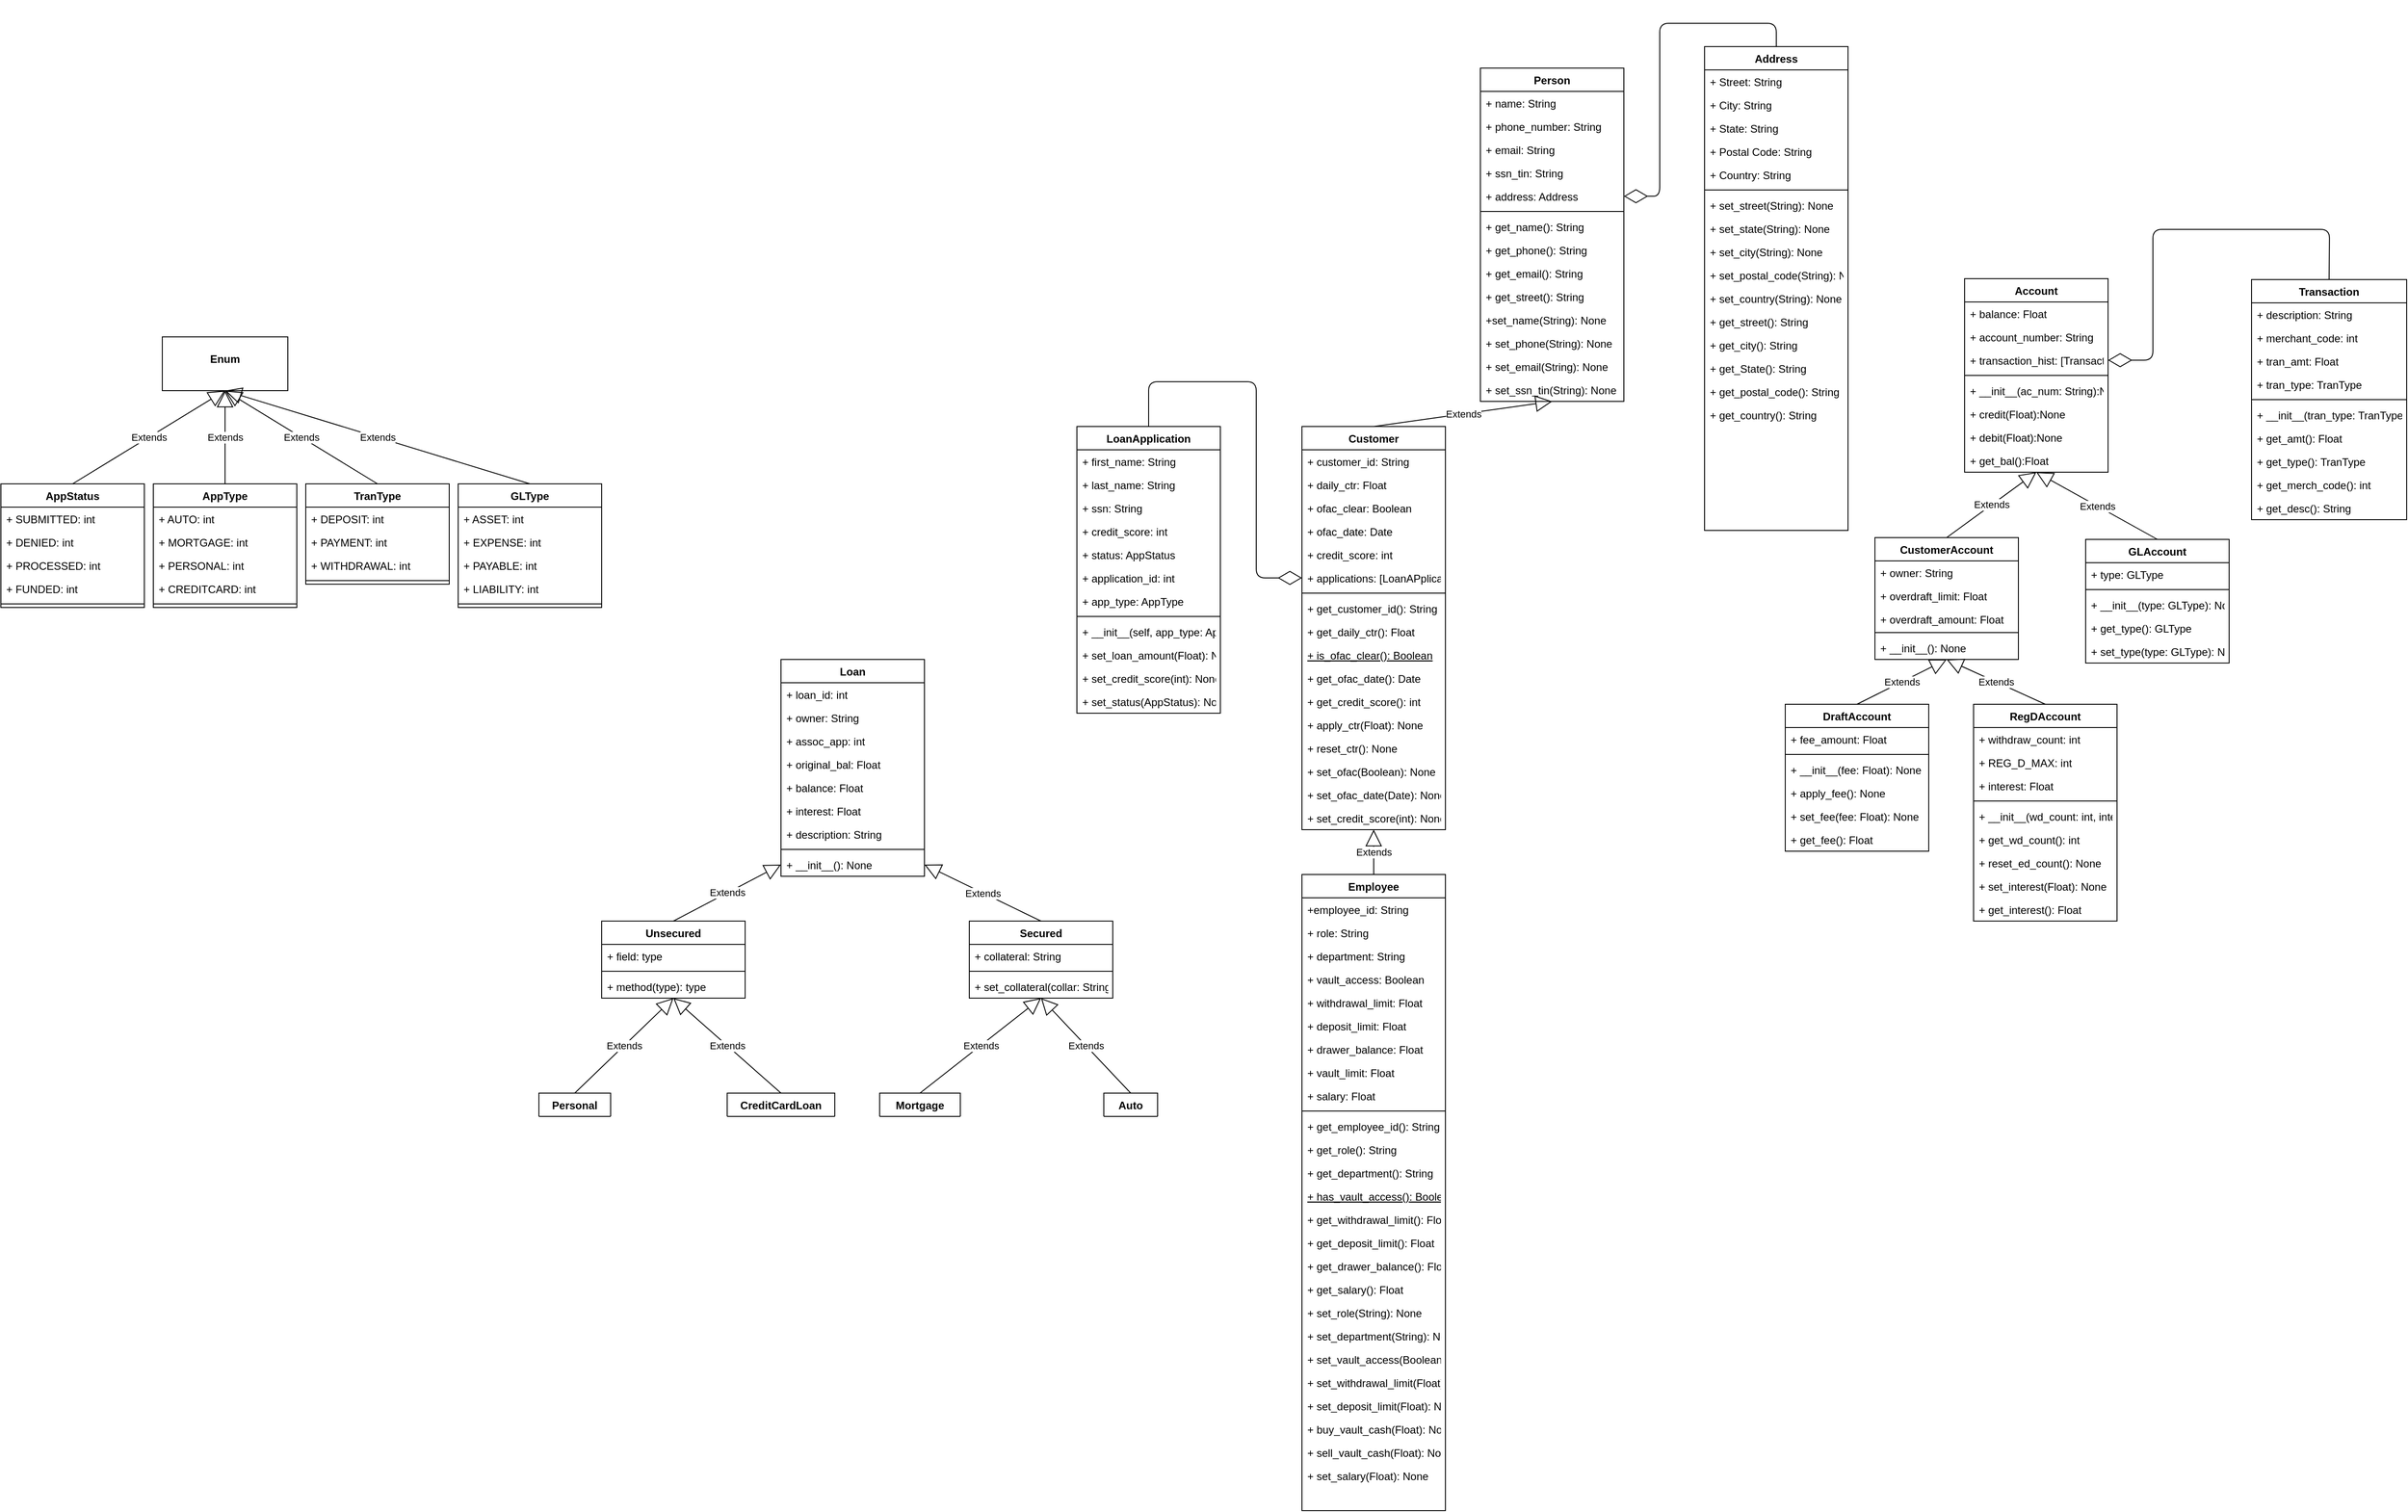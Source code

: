 <mxfile version="14.7.0" type="github">
  <diagram id="C5RBs43oDa-KdzZeNtuy" name="Page-1">
    <mxGraphModel dx="2798" dy="2950" grid="1" gridSize="10" guides="1" tooltips="1" connect="1" arrows="1" fold="1" page="1" pageScale="1" pageWidth="827" pageHeight="1169" math="0" shadow="0">
      <root>
        <mxCell id="WIyWlLk6GJQsqaUBKTNV-0" />
        <mxCell id="WIyWlLk6GJQsqaUBKTNV-1" parent="WIyWlLk6GJQsqaUBKTNV-0" />
        <mxCell id="zkfFHV4jXpPFQw0GAbJ--0" value="Person" style="swimlane;fontStyle=1;align=center;verticalAlign=top;childLayout=stackLayout;horizontal=1;startSize=26;horizontalStack=0;resizeParent=1;resizeLast=0;collapsible=1;marginBottom=0;rounded=0;shadow=0;strokeWidth=1;" parent="WIyWlLk6GJQsqaUBKTNV-1" vertex="1">
          <mxGeometry x="500" y="-1110" width="160" height="372" as="geometry">
            <mxRectangle x="500" y="-944" width="160" height="26" as="alternateBounds" />
          </mxGeometry>
        </mxCell>
        <mxCell id="zkfFHV4jXpPFQw0GAbJ--1" value="+ name: String" style="text;align=left;verticalAlign=top;spacingLeft=4;spacingRight=4;overflow=hidden;rotatable=0;points=[[0,0.5],[1,0.5]];portConstraint=eastwest;" parent="zkfFHV4jXpPFQw0GAbJ--0" vertex="1">
          <mxGeometry y="26" width="160" height="26" as="geometry" />
        </mxCell>
        <mxCell id="zkfFHV4jXpPFQw0GAbJ--2" value="+ phone_number: String" style="text;align=left;verticalAlign=top;spacingLeft=4;spacingRight=4;overflow=hidden;rotatable=0;points=[[0,0.5],[1,0.5]];portConstraint=eastwest;rounded=0;shadow=0;html=0;" parent="zkfFHV4jXpPFQw0GAbJ--0" vertex="1">
          <mxGeometry y="52" width="160" height="26" as="geometry" />
        </mxCell>
        <mxCell id="zkfFHV4jXpPFQw0GAbJ--3" value="+ email: String" style="text;align=left;verticalAlign=top;spacingLeft=4;spacingRight=4;overflow=hidden;rotatable=0;points=[[0,0.5],[1,0.5]];portConstraint=eastwest;rounded=0;shadow=0;html=0;" parent="zkfFHV4jXpPFQw0GAbJ--0" vertex="1">
          <mxGeometry y="78" width="160" height="26" as="geometry" />
        </mxCell>
        <mxCell id="940IwEZ-EQN5l1AXtLsB-31" value="+ ssn_tin: String" style="text;align=left;verticalAlign=top;spacingLeft=4;spacingRight=4;overflow=hidden;rotatable=0;points=[[0,0.5],[1,0.5]];portConstraint=eastwest;rounded=0;shadow=0;html=0;" parent="zkfFHV4jXpPFQw0GAbJ--0" vertex="1">
          <mxGeometry y="104" width="160" height="26" as="geometry" />
        </mxCell>
        <mxCell id="B5KQ71VlIqrGXKZXng68-114" value="+ address: Address" style="text;align=left;verticalAlign=top;spacingLeft=4;spacingRight=4;overflow=hidden;rotatable=0;points=[[0,0.5],[1,0.5]];portConstraint=eastwest;rounded=0;shadow=0;html=0;" vertex="1" parent="zkfFHV4jXpPFQw0GAbJ--0">
          <mxGeometry y="130" width="160" height="26" as="geometry" />
        </mxCell>
        <mxCell id="zkfFHV4jXpPFQw0GAbJ--4" value="" style="line;html=1;strokeWidth=1;align=left;verticalAlign=middle;spacingTop=-1;spacingLeft=3;spacingRight=3;rotatable=0;labelPosition=right;points=[];portConstraint=eastwest;" parent="zkfFHV4jXpPFQw0GAbJ--0" vertex="1">
          <mxGeometry y="156" width="160" height="8" as="geometry" />
        </mxCell>
        <mxCell id="zkfFHV4jXpPFQw0GAbJ--5" value="+ get_name(): String" style="text;align=left;verticalAlign=top;spacingLeft=4;spacingRight=4;overflow=hidden;rotatable=0;points=[[0,0.5],[1,0.5]];portConstraint=eastwest;" parent="zkfFHV4jXpPFQw0GAbJ--0" vertex="1">
          <mxGeometry y="164" width="160" height="26" as="geometry" />
        </mxCell>
        <mxCell id="940IwEZ-EQN5l1AXtLsB-26" value="+ get_phone(): String" style="text;align=left;verticalAlign=top;spacingLeft=4;spacingRight=4;overflow=hidden;rotatable=0;points=[[0,0.5],[1,0.5]];portConstraint=eastwest;" parent="zkfFHV4jXpPFQw0GAbJ--0" vertex="1">
          <mxGeometry y="190" width="160" height="26" as="geometry" />
        </mxCell>
        <mxCell id="940IwEZ-EQN5l1AXtLsB-27" value="+ get_email(): String" style="text;align=left;verticalAlign=top;spacingLeft=4;spacingRight=4;overflow=hidden;rotatable=0;points=[[0,0.5],[1,0.5]];portConstraint=eastwest;" parent="zkfFHV4jXpPFQw0GAbJ--0" vertex="1">
          <mxGeometry y="216" width="160" height="26" as="geometry" />
        </mxCell>
        <mxCell id="940IwEZ-EQN5l1AXtLsB-32" value="+ get_street(): String" style="text;align=left;verticalAlign=top;spacingLeft=4;spacingRight=4;overflow=hidden;rotatable=0;points=[[0,0.5],[1,0.5]];portConstraint=eastwest;" parent="zkfFHV4jXpPFQw0GAbJ--0" vertex="1">
          <mxGeometry y="242" width="160" height="26" as="geometry" />
        </mxCell>
        <mxCell id="940IwEZ-EQN5l1AXtLsB-33" value="+set_name(String): None" style="text;align=left;verticalAlign=top;spacingLeft=4;spacingRight=4;overflow=hidden;rotatable=0;points=[[0,0.5],[1,0.5]];portConstraint=eastwest;" parent="zkfFHV4jXpPFQw0GAbJ--0" vertex="1">
          <mxGeometry y="268" width="160" height="26" as="geometry" />
        </mxCell>
        <mxCell id="940IwEZ-EQN5l1AXtLsB-34" value="+ set_phone(String): None" style="text;align=left;verticalAlign=top;spacingLeft=4;spacingRight=4;overflow=hidden;rotatable=0;points=[[0,0.5],[1,0.5]];portConstraint=eastwest;" parent="zkfFHV4jXpPFQw0GAbJ--0" vertex="1">
          <mxGeometry y="294" width="160" height="26" as="geometry" />
        </mxCell>
        <mxCell id="940IwEZ-EQN5l1AXtLsB-35" value="+ set_email(String): None" style="text;align=left;verticalAlign=top;spacingLeft=4;spacingRight=4;overflow=hidden;rotatable=0;points=[[0,0.5],[1,0.5]];portConstraint=eastwest;" parent="zkfFHV4jXpPFQw0GAbJ--0" vertex="1">
          <mxGeometry y="320" width="160" height="26" as="geometry" />
        </mxCell>
        <mxCell id="940IwEZ-EQN5l1AXtLsB-36" value="+ set_ssn_tin(String): None" style="text;align=left;verticalAlign=top;spacingLeft=4;spacingRight=4;overflow=hidden;rotatable=0;points=[[0,0.5],[1,0.5]];portConstraint=eastwest;" parent="zkfFHV4jXpPFQw0GAbJ--0" vertex="1">
          <mxGeometry y="346" width="160" height="26" as="geometry" />
        </mxCell>
        <mxCell id="zkfFHV4jXpPFQw0GAbJ--6" value="Customer" style="swimlane;fontStyle=1;align=center;verticalAlign=top;childLayout=stackLayout;horizontal=1;startSize=26;horizontalStack=0;resizeParent=1;resizeLast=0;collapsible=1;marginBottom=0;rounded=0;shadow=0;strokeWidth=1;" parent="WIyWlLk6GJQsqaUBKTNV-1" vertex="1">
          <mxGeometry x="301" y="-710" width="160" height="450" as="geometry">
            <mxRectangle x="301" y="-710" width="160" height="26" as="alternateBounds" />
          </mxGeometry>
        </mxCell>
        <mxCell id="zkfFHV4jXpPFQw0GAbJ--7" value="+ customer_id: String" style="text;align=left;verticalAlign=top;spacingLeft=4;spacingRight=4;overflow=hidden;rotatable=0;points=[[0,0.5],[1,0.5]];portConstraint=eastwest;" parent="zkfFHV4jXpPFQw0GAbJ--6" vertex="1">
          <mxGeometry y="26" width="160" height="26" as="geometry" />
        </mxCell>
        <mxCell id="940IwEZ-EQN5l1AXtLsB-39" value="+ daily_ctr: Float" style="text;align=left;verticalAlign=top;spacingLeft=4;spacingRight=4;overflow=hidden;rotatable=0;points=[[0,0.5],[1,0.5]];portConstraint=eastwest;" parent="zkfFHV4jXpPFQw0GAbJ--6" vertex="1">
          <mxGeometry y="52" width="160" height="26" as="geometry" />
        </mxCell>
        <mxCell id="940IwEZ-EQN5l1AXtLsB-40" value="+ ofac_clear: Boolean" style="text;align=left;verticalAlign=top;spacingLeft=4;spacingRight=4;overflow=hidden;rotatable=0;points=[[0,0.5],[1,0.5]];portConstraint=eastwest;" parent="zkfFHV4jXpPFQw0GAbJ--6" vertex="1">
          <mxGeometry y="78" width="160" height="26" as="geometry" />
        </mxCell>
        <mxCell id="940IwEZ-EQN5l1AXtLsB-41" value="+ ofac_date: Date" style="text;align=left;verticalAlign=top;spacingLeft=4;spacingRight=4;overflow=hidden;rotatable=0;points=[[0,0.5],[1,0.5]];portConstraint=eastwest;" parent="zkfFHV4jXpPFQw0GAbJ--6" vertex="1">
          <mxGeometry y="104" width="160" height="26" as="geometry" />
        </mxCell>
        <mxCell id="940IwEZ-EQN5l1AXtLsB-38" value="+ credit_score: int" style="text;align=left;verticalAlign=top;spacingLeft=4;spacingRight=4;overflow=hidden;rotatable=0;points=[[0,0.5],[1,0.5]];portConstraint=eastwest;" parent="zkfFHV4jXpPFQw0GAbJ--6" vertex="1">
          <mxGeometry y="130" width="160" height="26" as="geometry" />
        </mxCell>
        <mxCell id="B5KQ71VlIqrGXKZXng68-112" value="+ applications: [LoanAPplication]" style="text;align=left;verticalAlign=top;spacingLeft=4;spacingRight=4;overflow=hidden;rotatable=0;points=[[0,0.5],[1,0.5]];portConstraint=eastwest;" vertex="1" parent="zkfFHV4jXpPFQw0GAbJ--6">
          <mxGeometry y="156" width="160" height="26" as="geometry" />
        </mxCell>
        <mxCell id="zkfFHV4jXpPFQw0GAbJ--9" value="" style="line;html=1;strokeWidth=1;align=left;verticalAlign=middle;spacingTop=-1;spacingLeft=3;spacingRight=3;rotatable=0;labelPosition=right;points=[];portConstraint=eastwest;" parent="zkfFHV4jXpPFQw0GAbJ--6" vertex="1">
          <mxGeometry y="182" width="160" height="8" as="geometry" />
        </mxCell>
        <mxCell id="940IwEZ-EQN5l1AXtLsB-44" value="+ get_customer_id(): String" style="text;align=left;verticalAlign=top;spacingLeft=4;spacingRight=4;overflow=hidden;rotatable=0;points=[[0,0.5],[1,0.5]];portConstraint=eastwest;" parent="zkfFHV4jXpPFQw0GAbJ--6" vertex="1">
          <mxGeometry y="190" width="160" height="26" as="geometry" />
        </mxCell>
        <mxCell id="940IwEZ-EQN5l1AXtLsB-48" value="+ get_daily_ctr(): Float" style="text;align=left;verticalAlign=top;spacingLeft=4;spacingRight=4;overflow=hidden;rotatable=0;points=[[0,0.5],[1,0.5]];portConstraint=eastwest;" parent="zkfFHV4jXpPFQw0GAbJ--6" vertex="1">
          <mxGeometry y="216" width="160" height="26" as="geometry" />
        </mxCell>
        <mxCell id="940IwEZ-EQN5l1AXtLsB-49" value="+ is_ofac_clear(): Boolean" style="text;align=left;verticalAlign=top;spacingLeft=4;spacingRight=4;overflow=hidden;rotatable=0;points=[[0,0.5],[1,0.5]];portConstraint=eastwest;fontStyle=4" parent="zkfFHV4jXpPFQw0GAbJ--6" vertex="1">
          <mxGeometry y="242" width="160" height="26" as="geometry" />
        </mxCell>
        <mxCell id="940IwEZ-EQN5l1AXtLsB-50" value="+ get_ofac_date(): Date" style="text;align=left;verticalAlign=top;spacingLeft=4;spacingRight=4;overflow=hidden;rotatable=0;points=[[0,0.5],[1,0.5]];portConstraint=eastwest;" parent="zkfFHV4jXpPFQw0GAbJ--6" vertex="1">
          <mxGeometry y="268" width="160" height="26" as="geometry" />
        </mxCell>
        <mxCell id="940IwEZ-EQN5l1AXtLsB-52" value="+ get_credit_score(): int" style="text;align=left;verticalAlign=top;spacingLeft=4;spacingRight=4;overflow=hidden;rotatable=0;points=[[0,0.5],[1,0.5]];portConstraint=eastwest;" parent="zkfFHV4jXpPFQw0GAbJ--6" vertex="1">
          <mxGeometry y="294" width="160" height="26" as="geometry" />
        </mxCell>
        <mxCell id="940IwEZ-EQN5l1AXtLsB-54" value="+ apply_ctr(Float): None" style="text;align=left;verticalAlign=top;spacingLeft=4;spacingRight=4;overflow=hidden;rotatable=0;points=[[0,0.5],[1,0.5]];portConstraint=eastwest;" parent="zkfFHV4jXpPFQw0GAbJ--6" vertex="1">
          <mxGeometry y="320" width="160" height="26" as="geometry" />
        </mxCell>
        <mxCell id="940IwEZ-EQN5l1AXtLsB-55" value="+ reset_ctr(): None" style="text;align=left;verticalAlign=top;spacingLeft=4;spacingRight=4;overflow=hidden;rotatable=0;points=[[0,0.5],[1,0.5]];portConstraint=eastwest;" parent="zkfFHV4jXpPFQw0GAbJ--6" vertex="1">
          <mxGeometry y="346" width="160" height="26" as="geometry" />
        </mxCell>
        <mxCell id="940IwEZ-EQN5l1AXtLsB-56" value="+ set_ofac(Boolean): None" style="text;align=left;verticalAlign=top;spacingLeft=4;spacingRight=4;overflow=hidden;rotatable=0;points=[[0,0.5],[1,0.5]];portConstraint=eastwest;" parent="zkfFHV4jXpPFQw0GAbJ--6" vertex="1">
          <mxGeometry y="372" width="160" height="26" as="geometry" />
        </mxCell>
        <mxCell id="940IwEZ-EQN5l1AXtLsB-57" value="+ set_ofac_date(Date): None" style="text;align=left;verticalAlign=top;spacingLeft=4;spacingRight=4;overflow=hidden;rotatable=0;points=[[0,0.5],[1,0.5]];portConstraint=eastwest;" parent="zkfFHV4jXpPFQw0GAbJ--6" vertex="1">
          <mxGeometry y="398" width="160" height="26" as="geometry" />
        </mxCell>
        <mxCell id="940IwEZ-EQN5l1AXtLsB-59" value="+ set_credit_score(int): None" style="text;align=left;verticalAlign=top;spacingLeft=4;spacingRight=4;overflow=hidden;rotatable=0;points=[[0,0.5],[1,0.5]];portConstraint=eastwest;" parent="zkfFHV4jXpPFQw0GAbJ--6" vertex="1">
          <mxGeometry y="424" width="160" height="26" as="geometry" />
        </mxCell>
        <mxCell id="zkfFHV4jXpPFQw0GAbJ--17" value="Address" style="swimlane;fontStyle=1;align=center;verticalAlign=top;childLayout=stackLayout;horizontal=1;startSize=26;horizontalStack=0;resizeParent=1;resizeLast=0;collapsible=1;marginBottom=0;rounded=0;shadow=0;strokeWidth=1;" parent="WIyWlLk6GJQsqaUBKTNV-1" vertex="1">
          <mxGeometry x="750" y="-1134" width="160" height="540" as="geometry">
            <mxRectangle x="690" y="-1030" width="160" height="26" as="alternateBounds" />
          </mxGeometry>
        </mxCell>
        <mxCell id="zkfFHV4jXpPFQw0GAbJ--18" value="+ Street: String" style="text;align=left;verticalAlign=top;spacingLeft=4;spacingRight=4;overflow=hidden;rotatable=0;points=[[0,0.5],[1,0.5]];portConstraint=eastwest;" parent="zkfFHV4jXpPFQw0GAbJ--17" vertex="1">
          <mxGeometry y="26" width="160" height="26" as="geometry" />
        </mxCell>
        <mxCell id="zkfFHV4jXpPFQw0GAbJ--19" value="+ City: String" style="text;align=left;verticalAlign=top;spacingLeft=4;spacingRight=4;overflow=hidden;rotatable=0;points=[[0,0.5],[1,0.5]];portConstraint=eastwest;rounded=0;shadow=0;html=0;" parent="zkfFHV4jXpPFQw0GAbJ--17" vertex="1">
          <mxGeometry y="52" width="160" height="26" as="geometry" />
        </mxCell>
        <mxCell id="zkfFHV4jXpPFQw0GAbJ--20" value="+ State: String" style="text;align=left;verticalAlign=top;spacingLeft=4;spacingRight=4;overflow=hidden;rotatable=0;points=[[0,0.5],[1,0.5]];portConstraint=eastwest;rounded=0;shadow=0;html=0;" parent="zkfFHV4jXpPFQw0GAbJ--17" vertex="1">
          <mxGeometry y="78" width="160" height="26" as="geometry" />
        </mxCell>
        <mxCell id="zkfFHV4jXpPFQw0GAbJ--21" value="+ Postal Code: String" style="text;align=left;verticalAlign=top;spacingLeft=4;spacingRight=4;overflow=hidden;rotatable=0;points=[[0,0.5],[1,0.5]];portConstraint=eastwest;rounded=0;shadow=0;html=0;" parent="zkfFHV4jXpPFQw0GAbJ--17" vertex="1">
          <mxGeometry y="104" width="160" height="26" as="geometry" />
        </mxCell>
        <mxCell id="zkfFHV4jXpPFQw0GAbJ--22" value="+ Country: String" style="text;align=left;verticalAlign=top;spacingLeft=4;spacingRight=4;overflow=hidden;rotatable=0;points=[[0,0.5],[1,0.5]];portConstraint=eastwest;rounded=0;shadow=0;html=0;" parent="zkfFHV4jXpPFQw0GAbJ--17" vertex="1">
          <mxGeometry y="130" width="160" height="26" as="geometry" />
        </mxCell>
        <mxCell id="zkfFHV4jXpPFQw0GAbJ--23" value="" style="line;html=1;strokeWidth=1;align=left;verticalAlign=middle;spacingTop=-1;spacingLeft=3;spacingRight=3;rotatable=0;labelPosition=right;points=[];portConstraint=eastwest;" parent="zkfFHV4jXpPFQw0GAbJ--17" vertex="1">
          <mxGeometry y="156" width="160" height="8" as="geometry" />
        </mxCell>
        <mxCell id="940IwEZ-EQN5l1AXtLsB-60" value="+ set_street(String): None" style="text;align=left;verticalAlign=top;spacingLeft=4;spacingRight=4;overflow=hidden;rotatable=0;points=[[0,0.5],[1,0.5]];portConstraint=eastwest;" parent="zkfFHV4jXpPFQw0GAbJ--17" vertex="1">
          <mxGeometry y="164" width="160" height="26" as="geometry" />
        </mxCell>
        <mxCell id="940IwEZ-EQN5l1AXtLsB-62" value="+ set_state(String): None" style="text;align=left;verticalAlign=top;spacingLeft=4;spacingRight=4;overflow=hidden;rotatable=0;points=[[0,0.5],[1,0.5]];portConstraint=eastwest;" parent="zkfFHV4jXpPFQw0GAbJ--17" vertex="1">
          <mxGeometry y="190" width="160" height="26" as="geometry" />
        </mxCell>
        <mxCell id="940IwEZ-EQN5l1AXtLsB-61" value="+ set_city(String): None" style="text;align=left;verticalAlign=top;spacingLeft=4;spacingRight=4;overflow=hidden;rotatable=0;points=[[0,0.5],[1,0.5]];portConstraint=eastwest;" parent="zkfFHV4jXpPFQw0GAbJ--17" vertex="1">
          <mxGeometry y="216" width="160" height="26" as="geometry" />
        </mxCell>
        <mxCell id="940IwEZ-EQN5l1AXtLsB-63" value="+ set_postal_code(String): None" style="text;align=left;verticalAlign=top;spacingLeft=4;spacingRight=4;overflow=hidden;rotatable=0;points=[[0,0.5],[1,0.5]];portConstraint=eastwest;" parent="zkfFHV4jXpPFQw0GAbJ--17" vertex="1">
          <mxGeometry y="242" width="160" height="26" as="geometry" />
        </mxCell>
        <mxCell id="940IwEZ-EQN5l1AXtLsB-64" value="+ set_country(String): None" style="text;align=left;verticalAlign=top;spacingLeft=4;spacingRight=4;overflow=hidden;rotatable=0;points=[[0,0.5],[1,0.5]];portConstraint=eastwest;" parent="zkfFHV4jXpPFQw0GAbJ--17" vertex="1">
          <mxGeometry y="268" width="160" height="26" as="geometry" />
        </mxCell>
        <mxCell id="940IwEZ-EQN5l1AXtLsB-65" value="+ get_street(): String" style="text;align=left;verticalAlign=top;spacingLeft=4;spacingRight=4;overflow=hidden;rotatable=0;points=[[0,0.5],[1,0.5]];portConstraint=eastwest;" parent="zkfFHV4jXpPFQw0GAbJ--17" vertex="1">
          <mxGeometry y="294" width="160" height="26" as="geometry" />
        </mxCell>
        <mxCell id="940IwEZ-EQN5l1AXtLsB-66" value="+ get_city(): String" style="text;align=left;verticalAlign=top;spacingLeft=4;spacingRight=4;overflow=hidden;rotatable=0;points=[[0,0.5],[1,0.5]];portConstraint=eastwest;" parent="zkfFHV4jXpPFQw0GAbJ--17" vertex="1">
          <mxGeometry y="320" width="160" height="26" as="geometry" />
        </mxCell>
        <mxCell id="940IwEZ-EQN5l1AXtLsB-67" value="+ get_State(): String" style="text;align=left;verticalAlign=top;spacingLeft=4;spacingRight=4;overflow=hidden;rotatable=0;points=[[0,0.5],[1,0.5]];portConstraint=eastwest;" parent="zkfFHV4jXpPFQw0GAbJ--17" vertex="1">
          <mxGeometry y="346" width="160" height="26" as="geometry" />
        </mxCell>
        <mxCell id="940IwEZ-EQN5l1AXtLsB-68" value="+ get_postal_code(): String" style="text;align=left;verticalAlign=top;spacingLeft=4;spacingRight=4;overflow=hidden;rotatable=0;points=[[0,0.5],[1,0.5]];portConstraint=eastwest;" parent="zkfFHV4jXpPFQw0GAbJ--17" vertex="1">
          <mxGeometry y="372" width="160" height="26" as="geometry" />
        </mxCell>
        <mxCell id="940IwEZ-EQN5l1AXtLsB-69" value="+ get_country(): String" style="text;align=left;verticalAlign=top;spacingLeft=4;spacingRight=4;overflow=hidden;rotatable=0;points=[[0,0.5],[1,0.5]];portConstraint=eastwest;" parent="zkfFHV4jXpPFQw0GAbJ--17" vertex="1">
          <mxGeometry y="398" width="160" height="26" as="geometry" />
        </mxCell>
        <mxCell id="940IwEZ-EQN5l1AXtLsB-84" value="LoanApplication" style="swimlane;fontStyle=1;align=center;verticalAlign=top;childLayout=stackLayout;horizontal=1;startSize=26;horizontalStack=0;resizeParent=1;resizeParentMax=0;resizeLast=0;collapsible=1;marginBottom=0;" parent="WIyWlLk6GJQsqaUBKTNV-1" vertex="1">
          <mxGeometry x="50" y="-710" width="160" height="320" as="geometry">
            <mxRectangle x="-80" y="-780" width="130" height="26" as="alternateBounds" />
          </mxGeometry>
        </mxCell>
        <mxCell id="B5KQ71VlIqrGXKZXng68-58" value="+ first_name: String" style="text;strokeColor=none;fillColor=none;align=left;verticalAlign=top;spacingLeft=4;spacingRight=4;overflow=hidden;rotatable=0;points=[[0,0.5],[1,0.5]];portConstraint=eastwest;" vertex="1" parent="940IwEZ-EQN5l1AXtLsB-84">
          <mxGeometry y="26" width="160" height="26" as="geometry" />
        </mxCell>
        <mxCell id="B5KQ71VlIqrGXKZXng68-59" value="+ last_name: String" style="text;strokeColor=none;fillColor=none;align=left;verticalAlign=top;spacingLeft=4;spacingRight=4;overflow=hidden;rotatable=0;points=[[0,0.5],[1,0.5]];portConstraint=eastwest;" vertex="1" parent="940IwEZ-EQN5l1AXtLsB-84">
          <mxGeometry y="52" width="160" height="26" as="geometry" />
        </mxCell>
        <mxCell id="B5KQ71VlIqrGXKZXng68-60" value="+ ssn: String" style="text;strokeColor=none;fillColor=none;align=left;verticalAlign=top;spacingLeft=4;spacingRight=4;overflow=hidden;rotatable=0;points=[[0,0.5],[1,0.5]];portConstraint=eastwest;" vertex="1" parent="940IwEZ-EQN5l1AXtLsB-84">
          <mxGeometry y="78" width="160" height="26" as="geometry" />
        </mxCell>
        <mxCell id="B5KQ71VlIqrGXKZXng68-64" value="+ credit_score: int" style="text;strokeColor=none;fillColor=none;align=left;verticalAlign=top;spacingLeft=4;spacingRight=4;overflow=hidden;rotatable=0;points=[[0,0.5],[1,0.5]];portConstraint=eastwest;" vertex="1" parent="940IwEZ-EQN5l1AXtLsB-84">
          <mxGeometry y="104" width="160" height="26" as="geometry" />
        </mxCell>
        <mxCell id="B5KQ71VlIqrGXKZXng68-65" value="+ status: AppStatus" style="text;strokeColor=none;fillColor=none;align=left;verticalAlign=top;spacingLeft=4;spacingRight=4;overflow=hidden;rotatable=0;points=[[0,0.5],[1,0.5]];portConstraint=eastwest;" vertex="1" parent="940IwEZ-EQN5l1AXtLsB-84">
          <mxGeometry y="130" width="160" height="26" as="geometry" />
        </mxCell>
        <mxCell id="B5KQ71VlIqrGXKZXng68-110" value="+ application_id: int" style="text;strokeColor=none;fillColor=none;align=left;verticalAlign=top;spacingLeft=4;spacingRight=4;overflow=hidden;rotatable=0;points=[[0,0.5],[1,0.5]];portConstraint=eastwest;" vertex="1" parent="940IwEZ-EQN5l1AXtLsB-84">
          <mxGeometry y="156" width="160" height="26" as="geometry" />
        </mxCell>
        <mxCell id="B5KQ71VlIqrGXKZXng68-111" value="+ app_type: AppType" style="text;strokeColor=none;fillColor=none;align=left;verticalAlign=top;spacingLeft=4;spacingRight=4;overflow=hidden;rotatable=0;points=[[0,0.5],[1,0.5]];portConstraint=eastwest;" vertex="1" parent="940IwEZ-EQN5l1AXtLsB-84">
          <mxGeometry y="182" width="160" height="26" as="geometry" />
        </mxCell>
        <mxCell id="940IwEZ-EQN5l1AXtLsB-86" value="" style="line;strokeWidth=1;fillColor=none;align=left;verticalAlign=middle;spacingTop=-1;spacingLeft=3;spacingRight=3;rotatable=0;labelPosition=right;points=[];portConstraint=eastwest;" parent="940IwEZ-EQN5l1AXtLsB-84" vertex="1">
          <mxGeometry y="208" width="160" height="8" as="geometry" />
        </mxCell>
        <mxCell id="940IwEZ-EQN5l1AXtLsB-87" value="+ __init__(self, app_type: AppType, first_name: String, last_name: String, ssn: String): None" style="text;strokeColor=none;fillColor=none;align=left;verticalAlign=top;spacingLeft=4;spacingRight=4;overflow=hidden;rotatable=0;points=[[0,0.5],[1,0.5]];portConstraint=eastwest;" parent="940IwEZ-EQN5l1AXtLsB-84" vertex="1">
          <mxGeometry y="216" width="160" height="26" as="geometry" />
        </mxCell>
        <mxCell id="B5KQ71VlIqrGXKZXng68-56" value="+ set_loan_amount(Float): None" style="text;strokeColor=none;fillColor=none;align=left;verticalAlign=top;spacingLeft=4;spacingRight=4;overflow=hidden;rotatable=0;points=[[0,0.5],[1,0.5]];portConstraint=eastwest;" vertex="1" parent="940IwEZ-EQN5l1AXtLsB-84">
          <mxGeometry y="242" width="160" height="26" as="geometry" />
        </mxCell>
        <mxCell id="B5KQ71VlIqrGXKZXng68-66" value="+ set_credit_score(int): None" style="text;strokeColor=none;fillColor=none;align=left;verticalAlign=top;spacingLeft=4;spacingRight=4;overflow=hidden;rotatable=0;points=[[0,0.5],[1,0.5]];portConstraint=eastwest;" vertex="1" parent="940IwEZ-EQN5l1AXtLsB-84">
          <mxGeometry y="268" width="160" height="26" as="geometry" />
        </mxCell>
        <mxCell id="B5KQ71VlIqrGXKZXng68-57" value="+ set_status(AppStatus): None" style="text;strokeColor=none;fillColor=none;align=left;verticalAlign=top;spacingLeft=4;spacingRight=4;overflow=hidden;rotatable=0;points=[[0,0.5],[1,0.5]];portConstraint=eastwest;" vertex="1" parent="940IwEZ-EQN5l1AXtLsB-84">
          <mxGeometry y="294" width="160" height="26" as="geometry" />
        </mxCell>
        <mxCell id="zkfFHV4jXpPFQw0GAbJ--13" value="Employee" style="swimlane;fontStyle=1;align=center;verticalAlign=top;childLayout=stackLayout;horizontal=1;startSize=26;horizontalStack=0;resizeParent=1;resizeLast=0;collapsible=1;marginBottom=0;rounded=0;shadow=0;strokeWidth=1;" parent="WIyWlLk6GJQsqaUBKTNV-1" vertex="1">
          <mxGeometry x="301" y="-210" width="160" height="710" as="geometry">
            <mxRectangle x="296" y="-240" width="170" height="26" as="alternateBounds" />
          </mxGeometry>
        </mxCell>
        <mxCell id="zkfFHV4jXpPFQw0GAbJ--14" value="+employee_id: String" style="text;align=left;verticalAlign=top;spacingLeft=4;spacingRight=4;overflow=hidden;rotatable=0;points=[[0,0.5],[1,0.5]];portConstraint=eastwest;" parent="zkfFHV4jXpPFQw0GAbJ--13" vertex="1">
          <mxGeometry y="26" width="160" height="26" as="geometry" />
        </mxCell>
        <mxCell id="940IwEZ-EQN5l1AXtLsB-1" value="+ role: String" style="text;align=left;verticalAlign=top;spacingLeft=4;spacingRight=4;overflow=hidden;rotatable=0;points=[[0,0.5],[1,0.5]];portConstraint=eastwest;" parent="zkfFHV4jXpPFQw0GAbJ--13" vertex="1">
          <mxGeometry y="52" width="160" height="26" as="geometry" />
        </mxCell>
        <mxCell id="940IwEZ-EQN5l1AXtLsB-2" value="+ department: String" style="text;align=left;verticalAlign=top;spacingLeft=4;spacingRight=4;overflow=hidden;rotatable=0;points=[[0,0.5],[1,0.5]];portConstraint=eastwest;" parent="zkfFHV4jXpPFQw0GAbJ--13" vertex="1">
          <mxGeometry y="78" width="160" height="26" as="geometry" />
        </mxCell>
        <mxCell id="940IwEZ-EQN5l1AXtLsB-4" value="+ vault_access: Boolean" style="text;align=left;verticalAlign=top;spacingLeft=4;spacingRight=4;overflow=hidden;rotatable=0;points=[[0,0.5],[1,0.5]];portConstraint=eastwest;" parent="zkfFHV4jXpPFQw0GAbJ--13" vertex="1">
          <mxGeometry y="104" width="160" height="26" as="geometry" />
        </mxCell>
        <mxCell id="940IwEZ-EQN5l1AXtLsB-5" value="+ withdrawal_limit: Float" style="text;align=left;verticalAlign=top;spacingLeft=4;spacingRight=4;overflow=hidden;rotatable=0;points=[[0,0.5],[1,0.5]];portConstraint=eastwest;" parent="zkfFHV4jXpPFQw0GAbJ--13" vertex="1">
          <mxGeometry y="130" width="160" height="26" as="geometry" />
        </mxCell>
        <mxCell id="940IwEZ-EQN5l1AXtLsB-6" value="+ deposit_limit: Float" style="text;align=left;verticalAlign=top;spacingLeft=4;spacingRight=4;overflow=hidden;rotatable=0;points=[[0,0.5],[1,0.5]];portConstraint=eastwest;" parent="zkfFHV4jXpPFQw0GAbJ--13" vertex="1">
          <mxGeometry y="156" width="160" height="26" as="geometry" />
        </mxCell>
        <mxCell id="940IwEZ-EQN5l1AXtLsB-7" value="+ drawer_balance: Float" style="text;align=left;verticalAlign=top;spacingLeft=4;spacingRight=4;overflow=hidden;rotatable=0;points=[[0,0.5],[1,0.5]];portConstraint=eastwest;" parent="zkfFHV4jXpPFQw0GAbJ--13" vertex="1">
          <mxGeometry y="182" width="160" height="26" as="geometry" />
        </mxCell>
        <mxCell id="B5KQ71VlIqrGXKZXng68-89" value="+ vault_limit: Float" style="text;align=left;verticalAlign=top;spacingLeft=4;spacingRight=4;overflow=hidden;rotatable=0;points=[[0,0.5],[1,0.5]];portConstraint=eastwest;" vertex="1" parent="zkfFHV4jXpPFQw0GAbJ--13">
          <mxGeometry y="208" width="160" height="26" as="geometry" />
        </mxCell>
        <mxCell id="940IwEZ-EQN5l1AXtLsB-8" value="+ salary: Float" style="text;align=left;verticalAlign=top;spacingLeft=4;spacingRight=4;overflow=hidden;rotatable=0;points=[[0,0.5],[1,0.5]];portConstraint=eastwest;" parent="zkfFHV4jXpPFQw0GAbJ--13" vertex="1">
          <mxGeometry y="234" width="160" height="26" as="geometry" />
        </mxCell>
        <mxCell id="940IwEZ-EQN5l1AXtLsB-9" value="" style="line;html=1;strokeWidth=1;align=left;verticalAlign=middle;spacingTop=-1;spacingLeft=3;spacingRight=3;rotatable=0;labelPosition=right;points=[];portConstraint=eastwest;" parent="zkfFHV4jXpPFQw0GAbJ--13" vertex="1">
          <mxGeometry y="260" width="160" height="8" as="geometry" />
        </mxCell>
        <mxCell id="940IwEZ-EQN5l1AXtLsB-10" value="+ get_employee_id(): String" style="text;align=left;verticalAlign=top;spacingLeft=4;spacingRight=4;overflow=hidden;rotatable=0;points=[[0,0.5],[1,0.5]];portConstraint=eastwest;" parent="zkfFHV4jXpPFQw0GAbJ--13" vertex="1">
          <mxGeometry y="268" width="160" height="26" as="geometry" />
        </mxCell>
        <mxCell id="940IwEZ-EQN5l1AXtLsB-11" value="+ get_role(): String" style="text;align=left;verticalAlign=top;spacingLeft=4;spacingRight=4;overflow=hidden;rotatable=0;points=[[0,0.5],[1,0.5]];portConstraint=eastwest;" parent="zkfFHV4jXpPFQw0GAbJ--13" vertex="1">
          <mxGeometry y="294" width="160" height="26" as="geometry" />
        </mxCell>
        <mxCell id="940IwEZ-EQN5l1AXtLsB-12" value="+ get_department(): String" style="text;align=left;verticalAlign=top;spacingLeft=4;spacingRight=4;overflow=hidden;rotatable=0;points=[[0,0.5],[1,0.5]];portConstraint=eastwest;" parent="zkfFHV4jXpPFQw0GAbJ--13" vertex="1">
          <mxGeometry y="320" width="160" height="26" as="geometry" />
        </mxCell>
        <mxCell id="940IwEZ-EQN5l1AXtLsB-13" value="+ has_vault_access(): Boolean" style="text;align=left;verticalAlign=top;spacingLeft=4;spacingRight=4;overflow=hidden;rotatable=0;points=[[0,0.5],[1,0.5]];portConstraint=eastwest;fontStyle=4" parent="zkfFHV4jXpPFQw0GAbJ--13" vertex="1">
          <mxGeometry y="346" width="160" height="26" as="geometry" />
        </mxCell>
        <mxCell id="940IwEZ-EQN5l1AXtLsB-14" value="+ get_withdrawal_limit(): Float" style="text;align=left;verticalAlign=top;spacingLeft=4;spacingRight=4;overflow=hidden;rotatable=0;points=[[0,0.5],[1,0.5]];portConstraint=eastwest;" parent="zkfFHV4jXpPFQw0GAbJ--13" vertex="1">
          <mxGeometry y="372" width="160" height="26" as="geometry" />
        </mxCell>
        <mxCell id="940IwEZ-EQN5l1AXtLsB-15" value="+ get_deposit_limit(): Float" style="text;align=left;verticalAlign=top;spacingLeft=4;spacingRight=4;overflow=hidden;rotatable=0;points=[[0,0.5],[1,0.5]];portConstraint=eastwest;" parent="zkfFHV4jXpPFQw0GAbJ--13" vertex="1">
          <mxGeometry y="398" width="160" height="26" as="geometry" />
        </mxCell>
        <mxCell id="940IwEZ-EQN5l1AXtLsB-16" value="+ get_drawer_balance(): Float" style="text;align=left;verticalAlign=top;spacingLeft=4;spacingRight=4;overflow=hidden;rotatable=0;points=[[0,0.5],[1,0.5]];portConstraint=eastwest;" parent="zkfFHV4jXpPFQw0GAbJ--13" vertex="1">
          <mxGeometry y="424" width="160" height="26" as="geometry" />
        </mxCell>
        <mxCell id="940IwEZ-EQN5l1AXtLsB-17" value="+ get_salary(): Float" style="text;align=left;verticalAlign=top;spacingLeft=4;spacingRight=4;overflow=hidden;rotatable=0;points=[[0,0.5],[1,0.5]];portConstraint=eastwest;" parent="zkfFHV4jXpPFQw0GAbJ--13" vertex="1">
          <mxGeometry y="450" width="160" height="26" as="geometry" />
        </mxCell>
        <mxCell id="940IwEZ-EQN5l1AXtLsB-18" value="+ set_role(String): None" style="text;align=left;verticalAlign=top;spacingLeft=4;spacingRight=4;overflow=hidden;rotatable=0;points=[[0,0.5],[1,0.5]];portConstraint=eastwest;" parent="zkfFHV4jXpPFQw0GAbJ--13" vertex="1">
          <mxGeometry y="476" width="160" height="26" as="geometry" />
        </mxCell>
        <mxCell id="940IwEZ-EQN5l1AXtLsB-19" value="+ set_department(String): None" style="text;align=left;verticalAlign=top;spacingLeft=4;spacingRight=4;overflow=hidden;rotatable=0;points=[[0,0.5],[1,0.5]];portConstraint=eastwest;" parent="zkfFHV4jXpPFQw0GAbJ--13" vertex="1">
          <mxGeometry y="502" width="160" height="26" as="geometry" />
        </mxCell>
        <mxCell id="940IwEZ-EQN5l1AXtLsB-20" value="+ set_vault_access(Boolean): None" style="text;align=left;verticalAlign=top;spacingLeft=4;spacingRight=4;overflow=hidden;rotatable=0;points=[[0,0.5],[1,0.5]];portConstraint=eastwest;" parent="zkfFHV4jXpPFQw0GAbJ--13" vertex="1">
          <mxGeometry y="528" width="160" height="26" as="geometry" />
        </mxCell>
        <mxCell id="940IwEZ-EQN5l1AXtLsB-21" value="+ set_withdrawal_limit(Float): None" style="text;align=left;verticalAlign=top;spacingLeft=4;spacingRight=4;overflow=hidden;rotatable=0;points=[[0,0.5],[1,0.5]];portConstraint=eastwest;" parent="zkfFHV4jXpPFQw0GAbJ--13" vertex="1">
          <mxGeometry y="554" width="160" height="26" as="geometry" />
        </mxCell>
        <mxCell id="940IwEZ-EQN5l1AXtLsB-22" value="+ set_deposit_limit(Float): None" style="text;align=left;verticalAlign=top;spacingLeft=4;spacingRight=4;overflow=hidden;rotatable=0;points=[[0,0.5],[1,0.5]];portConstraint=eastwest;" parent="zkfFHV4jXpPFQw0GAbJ--13" vertex="1">
          <mxGeometry y="580" width="160" height="26" as="geometry" />
        </mxCell>
        <mxCell id="940IwEZ-EQN5l1AXtLsB-23" value="+ buy_vault_cash(Float): None" style="text;align=left;verticalAlign=top;spacingLeft=4;spacingRight=4;overflow=hidden;rotatable=0;points=[[0,0.5],[1,0.5]];portConstraint=eastwest;" parent="zkfFHV4jXpPFQw0GAbJ--13" vertex="1">
          <mxGeometry y="606" width="160" height="26" as="geometry" />
        </mxCell>
        <mxCell id="940IwEZ-EQN5l1AXtLsB-24" value="+ sell_vault_cash(Float): None" style="text;align=left;verticalAlign=top;spacingLeft=4;spacingRight=4;overflow=hidden;rotatable=0;points=[[0,0.5],[1,0.5]];portConstraint=eastwest;" parent="zkfFHV4jXpPFQw0GAbJ--13" vertex="1">
          <mxGeometry y="632" width="160" height="26" as="geometry" />
        </mxCell>
        <mxCell id="940IwEZ-EQN5l1AXtLsB-25" value="+ set_salary(Float): None" style="text;align=left;verticalAlign=top;spacingLeft=4;spacingRight=4;overflow=hidden;rotatable=0;points=[[0,0.5],[1,0.5]];portConstraint=eastwest;" parent="zkfFHV4jXpPFQw0GAbJ--13" vertex="1">
          <mxGeometry y="658" width="160" height="26" as="geometry" />
        </mxCell>
        <mxCell id="940IwEZ-EQN5l1AXtLsB-183" value="Extends" style="endArrow=block;endSize=16;endFill=0;html=1;exitX=0.5;exitY=0;exitDx=0;exitDy=0;entryX=0.5;entryY=1;entryDx=0;entryDy=0;" parent="WIyWlLk6GJQsqaUBKTNV-1" source="zkfFHV4jXpPFQw0GAbJ--13" target="zkfFHV4jXpPFQw0GAbJ--6" edge="1">
          <mxGeometry width="160" relative="1" as="geometry">
            <mxPoint x="310" y="-780" as="sourcePoint" />
            <mxPoint x="470" y="-780" as="targetPoint" />
            <Array as="points" />
          </mxGeometry>
        </mxCell>
        <mxCell id="940IwEZ-EQN5l1AXtLsB-184" value="Extends" style="endArrow=block;endSize=16;endFill=0;html=1;exitX=0.5;exitY=0;exitDx=0;exitDy=0;entryX=0.5;entryY=1;entryDx=0;entryDy=0;" parent="WIyWlLk6GJQsqaUBKTNV-1" source="zkfFHV4jXpPFQw0GAbJ--6" target="zkfFHV4jXpPFQw0GAbJ--0" edge="1">
          <mxGeometry width="160" relative="1" as="geometry">
            <mxPoint x="310" y="-780" as="sourcePoint" />
            <mxPoint x="580" y="-944" as="targetPoint" />
            <Array as="points" />
          </mxGeometry>
        </mxCell>
        <mxCell id="940IwEZ-EQN5l1AXtLsB-297" value="" style="endArrow=diamondThin;endFill=0;endSize=24;html=1;entryX=1;entryY=0.5;entryDx=0;entryDy=0;exitX=0.5;exitY=0;exitDx=0;exitDy=0;" parent="WIyWlLk6GJQsqaUBKTNV-1" source="zkfFHV4jXpPFQw0GAbJ--17" target="B5KQ71VlIqrGXKZXng68-114" edge="1">
          <mxGeometry width="160" relative="1" as="geometry">
            <mxPoint x="730" y="-830" as="sourcePoint" />
            <mxPoint x="1040" y="-720" as="targetPoint" />
            <Array as="points">
              <mxPoint x="830" y="-1160" />
              <mxPoint x="700" y="-1160" />
              <mxPoint x="700" y="-967" />
            </Array>
          </mxGeometry>
        </mxCell>
        <mxCell id="940IwEZ-EQN5l1AXtLsB-298" value="Transaction" style="swimlane;fontStyle=1;align=center;verticalAlign=top;childLayout=stackLayout;horizontal=1;startSize=26;horizontalStack=0;resizeParent=1;resizeParentMax=0;resizeLast=0;collapsible=1;marginBottom=0;" parent="WIyWlLk6GJQsqaUBKTNV-1" vertex="1">
          <mxGeometry x="1360" y="-874" width="173" height="268" as="geometry">
            <mxRectangle x="-464" y="-850" width="100" height="26" as="alternateBounds" />
          </mxGeometry>
        </mxCell>
        <mxCell id="B5KQ71VlIqrGXKZXng68-44" value="+ description: String" style="text;strokeColor=none;fillColor=none;align=left;verticalAlign=top;spacingLeft=4;spacingRight=4;overflow=hidden;rotatable=0;points=[[0,0.5],[1,0.5]];portConstraint=eastwest;" vertex="1" parent="940IwEZ-EQN5l1AXtLsB-298">
          <mxGeometry y="26" width="173" height="26" as="geometry" />
        </mxCell>
        <mxCell id="B5KQ71VlIqrGXKZXng68-43" value="+ merchant_code: int" style="text;strokeColor=none;fillColor=none;align=left;verticalAlign=top;spacingLeft=4;spacingRight=4;overflow=hidden;rotatable=0;points=[[0,0.5],[1,0.5]];portConstraint=eastwest;" vertex="1" parent="940IwEZ-EQN5l1AXtLsB-298">
          <mxGeometry y="52" width="173" height="26" as="geometry" />
        </mxCell>
        <mxCell id="B5KQ71VlIqrGXKZXng68-102" value="+ tran_amt: Float" style="text;strokeColor=none;fillColor=none;align=left;verticalAlign=top;spacingLeft=4;spacingRight=4;overflow=hidden;rotatable=0;points=[[0,0.5],[1,0.5]];portConstraint=eastwest;" vertex="1" parent="940IwEZ-EQN5l1AXtLsB-298">
          <mxGeometry y="78" width="173" height="26" as="geometry" />
        </mxCell>
        <mxCell id="B5KQ71VlIqrGXKZXng68-104" value="+ tran_type: TranType" style="text;strokeColor=none;fillColor=none;align=left;verticalAlign=top;spacingLeft=4;spacingRight=4;overflow=hidden;rotatable=0;points=[[0,0.5],[1,0.5]];portConstraint=eastwest;" vertex="1" parent="940IwEZ-EQN5l1AXtLsB-298">
          <mxGeometry y="104" width="173" height="26" as="geometry" />
        </mxCell>
        <mxCell id="940IwEZ-EQN5l1AXtLsB-300" value="" style="line;strokeWidth=1;fillColor=none;align=left;verticalAlign=middle;spacingTop=-1;spacingLeft=3;spacingRight=3;rotatable=0;labelPosition=right;points=[];portConstraint=eastwest;" parent="940IwEZ-EQN5l1AXtLsB-298" vertex="1">
          <mxGeometry y="130" width="173" height="8" as="geometry" />
        </mxCell>
        <mxCell id="940IwEZ-EQN5l1AXtLsB-301" value="+ __init__(tran_type: TranType, amount: Float, merch_code: int, desc: String): None" style="text;strokeColor=none;fillColor=none;align=left;verticalAlign=top;spacingLeft=4;spacingRight=4;overflow=hidden;rotatable=0;points=[[0,0.5],[1,0.5]];portConstraint=eastwest;" parent="940IwEZ-EQN5l1AXtLsB-298" vertex="1">
          <mxGeometry y="138" width="173" height="26" as="geometry" />
        </mxCell>
        <mxCell id="B5KQ71VlIqrGXKZXng68-103" value="+ get_amt(): Float" style="text;strokeColor=none;fillColor=none;align=left;verticalAlign=top;spacingLeft=4;spacingRight=4;overflow=hidden;rotatable=0;points=[[0,0.5],[1,0.5]];portConstraint=eastwest;" vertex="1" parent="940IwEZ-EQN5l1AXtLsB-298">
          <mxGeometry y="164" width="173" height="26" as="geometry" />
        </mxCell>
        <mxCell id="B5KQ71VlIqrGXKZXng68-105" value="+ get_type(): TranType" style="text;strokeColor=none;fillColor=none;align=left;verticalAlign=top;spacingLeft=4;spacingRight=4;overflow=hidden;rotatable=0;points=[[0,0.5],[1,0.5]];portConstraint=eastwest;" vertex="1" parent="940IwEZ-EQN5l1AXtLsB-298">
          <mxGeometry y="190" width="173" height="26" as="geometry" />
        </mxCell>
        <mxCell id="B5KQ71VlIqrGXKZXng68-106" value="+ get_merch_code(): int" style="text;strokeColor=none;fillColor=none;align=left;verticalAlign=top;spacingLeft=4;spacingRight=4;overflow=hidden;rotatable=0;points=[[0,0.5],[1,0.5]];portConstraint=eastwest;" vertex="1" parent="940IwEZ-EQN5l1AXtLsB-298">
          <mxGeometry y="216" width="173" height="26" as="geometry" />
        </mxCell>
        <mxCell id="B5KQ71VlIqrGXKZXng68-107" value="+ get_desc(): String" style="text;strokeColor=none;fillColor=none;align=left;verticalAlign=top;spacingLeft=4;spacingRight=4;overflow=hidden;rotatable=0;points=[[0,0.5],[1,0.5]];portConstraint=eastwest;" vertex="1" parent="940IwEZ-EQN5l1AXtLsB-298">
          <mxGeometry y="242" width="173" height="26" as="geometry" />
        </mxCell>
        <mxCell id="940IwEZ-EQN5l1AXtLsB-430" value="CustomerAccount" style="swimlane;fontStyle=1;align=center;verticalAlign=top;childLayout=stackLayout;horizontal=1;startSize=26;horizontalStack=0;resizeParent=1;resizeParentMax=0;resizeLast=0;collapsible=1;marginBottom=0;fillColor=#FFFFFF;" parent="WIyWlLk6GJQsqaUBKTNV-1" vertex="1">
          <mxGeometry x="940" y="-586" width="160" height="136" as="geometry">
            <mxRectangle x="940" y="-586" width="140" height="26" as="alternateBounds" />
          </mxGeometry>
        </mxCell>
        <mxCell id="940IwEZ-EQN5l1AXtLsB-431" value="+ owner: String" style="text;strokeColor=none;fillColor=none;align=left;verticalAlign=top;spacingLeft=4;spacingRight=4;overflow=hidden;rotatable=0;points=[[0,0.5],[1,0.5]];portConstraint=eastwest;" parent="940IwEZ-EQN5l1AXtLsB-430" vertex="1">
          <mxGeometry y="26" width="160" height="26" as="geometry" />
        </mxCell>
        <mxCell id="940IwEZ-EQN5l1AXtLsB-99" value="+ overdraft_limit: Float" style="text;strokeColor=none;fillColor=none;align=left;verticalAlign=top;spacingLeft=4;spacingRight=4;overflow=hidden;rotatable=0;points=[[0,0.5],[1,0.5]];portConstraint=eastwest;" parent="940IwEZ-EQN5l1AXtLsB-430" vertex="1">
          <mxGeometry y="52" width="160" height="26" as="geometry" />
        </mxCell>
        <mxCell id="940IwEZ-EQN5l1AXtLsB-439" value="+ overdraft_amount: Float" style="text;strokeColor=none;fillColor=none;align=left;verticalAlign=top;spacingLeft=4;spacingRight=4;overflow=hidden;rotatable=0;points=[[0,0.5],[1,0.5]];portConstraint=eastwest;" parent="940IwEZ-EQN5l1AXtLsB-430" vertex="1">
          <mxGeometry y="78" width="160" height="24" as="geometry" />
        </mxCell>
        <mxCell id="940IwEZ-EQN5l1AXtLsB-432" value="" style="line;strokeWidth=1;fillColor=none;align=left;verticalAlign=middle;spacingTop=-1;spacingLeft=3;spacingRight=3;rotatable=0;labelPosition=right;points=[];portConstraint=eastwest;" parent="940IwEZ-EQN5l1AXtLsB-430" vertex="1">
          <mxGeometry y="102" width="160" height="8" as="geometry" />
        </mxCell>
        <mxCell id="940IwEZ-EQN5l1AXtLsB-433" value="+ __init__(): None" style="text;strokeColor=none;fillColor=none;align=left;verticalAlign=top;spacingLeft=4;spacingRight=4;overflow=hidden;rotatable=0;points=[[0,0.5],[1,0.5]];portConstraint=eastwest;" parent="940IwEZ-EQN5l1AXtLsB-430" vertex="1">
          <mxGeometry y="110" width="160" height="26" as="geometry" />
        </mxCell>
        <mxCell id="940IwEZ-EQN5l1AXtLsB-72" value="Account" style="swimlane;fontStyle=1;align=center;verticalAlign=top;childLayout=stackLayout;horizontal=1;startSize=26;horizontalStack=0;resizeParent=1;resizeParentMax=0;resizeLast=0;collapsible=1;marginBottom=0;" parent="WIyWlLk6GJQsqaUBKTNV-1" vertex="1">
          <mxGeometry x="1040" y="-875" width="160" height="216" as="geometry">
            <mxRectangle x="1080" y="-870" width="80" height="26" as="alternateBounds" />
          </mxGeometry>
        </mxCell>
        <mxCell id="940IwEZ-EQN5l1AXtLsB-73" value="+ balance: Float" style="text;strokeColor=none;fillColor=none;align=left;verticalAlign=top;spacingLeft=4;spacingRight=4;overflow=hidden;rotatable=0;points=[[0,0.5],[1,0.5]];portConstraint=eastwest;" parent="940IwEZ-EQN5l1AXtLsB-72" vertex="1">
          <mxGeometry y="26" width="160" height="26" as="geometry" />
        </mxCell>
        <mxCell id="940IwEZ-EQN5l1AXtLsB-442" value="+ account_number: String" style="text;strokeColor=none;fillColor=none;align=left;verticalAlign=top;spacingLeft=4;spacingRight=4;overflow=hidden;rotatable=0;points=[[0,0.5],[1,0.5]];portConstraint=eastwest;" parent="940IwEZ-EQN5l1AXtLsB-72" vertex="1">
          <mxGeometry y="52" width="160" height="26" as="geometry" />
        </mxCell>
        <mxCell id="B5KQ71VlIqrGXKZXng68-101" value="+ transaction_hist: [Transaction]" style="text;strokeColor=none;fillColor=none;align=left;verticalAlign=top;spacingLeft=4;spacingRight=4;overflow=hidden;rotatable=0;points=[[0,0.5],[1,0.5]];portConstraint=eastwest;" vertex="1" parent="940IwEZ-EQN5l1AXtLsB-72">
          <mxGeometry y="78" width="160" height="26" as="geometry" />
        </mxCell>
        <mxCell id="940IwEZ-EQN5l1AXtLsB-74" value="" style="line;strokeWidth=1;fillColor=none;align=left;verticalAlign=middle;spacingTop=-1;spacingLeft=3;spacingRight=3;rotatable=0;labelPosition=right;points=[];portConstraint=eastwest;" parent="940IwEZ-EQN5l1AXtLsB-72" vertex="1">
          <mxGeometry y="104" width="160" height="8" as="geometry" />
        </mxCell>
        <mxCell id="940IwEZ-EQN5l1AXtLsB-75" value="+ __init__(ac_num: String):None" style="text;strokeColor=none;fillColor=none;align=left;verticalAlign=top;spacingLeft=4;spacingRight=4;overflow=hidden;rotatable=0;points=[[0,0.5],[1,0.5]];portConstraint=eastwest;" parent="940IwEZ-EQN5l1AXtLsB-72" vertex="1">
          <mxGeometry y="112" width="160" height="26" as="geometry" />
        </mxCell>
        <mxCell id="940IwEZ-EQN5l1AXtLsB-444" value="+ credit(Float):None" style="text;strokeColor=none;fillColor=none;align=left;verticalAlign=top;spacingLeft=4;spacingRight=4;overflow=hidden;rotatable=0;points=[[0,0.5],[1,0.5]];portConstraint=eastwest;" parent="940IwEZ-EQN5l1AXtLsB-72" vertex="1">
          <mxGeometry y="138" width="160" height="26" as="geometry" />
        </mxCell>
        <mxCell id="940IwEZ-EQN5l1AXtLsB-443" value="+ debit(Float):None" style="text;strokeColor=none;fillColor=none;align=left;verticalAlign=top;spacingLeft=4;spacingRight=4;overflow=hidden;rotatable=0;points=[[0,0.5],[1,0.5]];portConstraint=eastwest;" parent="940IwEZ-EQN5l1AXtLsB-72" vertex="1">
          <mxGeometry y="164" width="160" height="26" as="geometry" />
        </mxCell>
        <mxCell id="940IwEZ-EQN5l1AXtLsB-445" value="+ get_bal():Float" style="text;strokeColor=none;fillColor=none;align=left;verticalAlign=top;spacingLeft=4;spacingRight=4;overflow=hidden;rotatable=0;points=[[0,0.5],[1,0.5]];portConstraint=eastwest;" parent="940IwEZ-EQN5l1AXtLsB-72" vertex="1">
          <mxGeometry y="190" width="160" height="26" as="geometry" />
        </mxCell>
        <mxCell id="940IwEZ-EQN5l1AXtLsB-98" value="DraftAccount" style="swimlane;fontStyle=1;align=center;verticalAlign=top;childLayout=stackLayout;horizontal=1;startSize=26;horizontalStack=0;resizeParent=1;resizeParentMax=0;resizeLast=0;collapsible=1;marginBottom=0;" parent="WIyWlLk6GJQsqaUBKTNV-1" vertex="1">
          <mxGeometry x="840" y="-400" width="160" height="164" as="geometry">
            <mxRectangle x="860" y="-388" width="110" height="26" as="alternateBounds" />
          </mxGeometry>
        </mxCell>
        <mxCell id="940IwEZ-EQN5l1AXtLsB-441" value="+ fee_amount: Float" style="text;strokeColor=none;fillColor=none;align=left;verticalAlign=top;spacingLeft=4;spacingRight=4;overflow=hidden;rotatable=0;points=[[0,0.5],[1,0.5]];portConstraint=eastwest;" parent="940IwEZ-EQN5l1AXtLsB-98" vertex="1">
          <mxGeometry y="26" width="160" height="26" as="geometry" />
        </mxCell>
        <mxCell id="940IwEZ-EQN5l1AXtLsB-100" value="" style="line;strokeWidth=1;fillColor=none;align=left;verticalAlign=middle;spacingTop=-1;spacingLeft=3;spacingRight=3;rotatable=0;labelPosition=right;points=[];portConstraint=eastwest;" parent="940IwEZ-EQN5l1AXtLsB-98" vertex="1">
          <mxGeometry y="52" width="160" height="8" as="geometry" />
        </mxCell>
        <mxCell id="B5KQ71VlIqrGXKZXng68-92" value="+ __init__(fee: Float): None" style="text;strokeColor=none;fillColor=none;align=left;verticalAlign=top;spacingLeft=4;spacingRight=4;overflow=hidden;rotatable=0;points=[[0,0.5],[1,0.5]];portConstraint=eastwest;" vertex="1" parent="940IwEZ-EQN5l1AXtLsB-98">
          <mxGeometry y="60" width="160" height="26" as="geometry" />
        </mxCell>
        <mxCell id="940IwEZ-EQN5l1AXtLsB-101" value="+ apply_fee(): None" style="text;strokeColor=none;fillColor=none;align=left;verticalAlign=top;spacingLeft=4;spacingRight=4;overflow=hidden;rotatable=0;points=[[0,0.5],[1,0.5]];portConstraint=eastwest;" parent="940IwEZ-EQN5l1AXtLsB-98" vertex="1">
          <mxGeometry y="86" width="160" height="26" as="geometry" />
        </mxCell>
        <mxCell id="B5KQ71VlIqrGXKZXng68-93" value="+ set_fee(fee: Float): None" style="text;strokeColor=none;fillColor=none;align=left;verticalAlign=top;spacingLeft=4;spacingRight=4;overflow=hidden;rotatable=0;points=[[0,0.5],[1,0.5]];portConstraint=eastwest;" vertex="1" parent="940IwEZ-EQN5l1AXtLsB-98">
          <mxGeometry y="112" width="160" height="26" as="geometry" />
        </mxCell>
        <mxCell id="B5KQ71VlIqrGXKZXng68-94" value="+ get_fee(): Float" style="text;strokeColor=none;fillColor=none;align=left;verticalAlign=top;spacingLeft=4;spacingRight=4;overflow=hidden;rotatable=0;points=[[0,0.5],[1,0.5]];portConstraint=eastwest;" vertex="1" parent="940IwEZ-EQN5l1AXtLsB-98">
          <mxGeometry y="138" width="160" height="26" as="geometry" />
        </mxCell>
        <mxCell id="940IwEZ-EQN5l1AXtLsB-102" value="RegDAccount" style="swimlane;fontStyle=1;align=center;verticalAlign=top;childLayout=stackLayout;horizontal=1;startSize=26;horizontalStack=0;resizeParent=1;resizeParentMax=0;resizeLast=0;collapsible=1;marginBottom=0;" parent="WIyWlLk6GJQsqaUBKTNV-1" vertex="1">
          <mxGeometry x="1050" y="-400" width="160" height="242" as="geometry">
            <mxRectangle x="1065" y="-388" width="110" height="26" as="alternateBounds" />
          </mxGeometry>
        </mxCell>
        <mxCell id="940IwEZ-EQN5l1AXtLsB-103" value="+ withdraw_count: int" style="text;strokeColor=none;fillColor=none;align=left;verticalAlign=top;spacingLeft=4;spacingRight=4;overflow=hidden;rotatable=0;points=[[0,0.5],[1,0.5]];portConstraint=eastwest;" parent="940IwEZ-EQN5l1AXtLsB-102" vertex="1">
          <mxGeometry y="26" width="160" height="26" as="geometry" />
        </mxCell>
        <mxCell id="B5KQ71VlIqrGXKZXng68-97" value="+ REG_D_MAX: int" style="text;strokeColor=none;fillColor=none;align=left;verticalAlign=top;spacingLeft=4;spacingRight=4;overflow=hidden;rotatable=0;points=[[0,0.5],[1,0.5]];portConstraint=eastwest;" vertex="1" parent="940IwEZ-EQN5l1AXtLsB-102">
          <mxGeometry y="52" width="160" height="26" as="geometry" />
        </mxCell>
        <mxCell id="940IwEZ-EQN5l1AXtLsB-440" value="+ interest: Float" style="text;strokeColor=none;fillColor=none;align=left;verticalAlign=top;spacingLeft=4;spacingRight=4;overflow=hidden;rotatable=0;points=[[0,0.5],[1,0.5]];portConstraint=eastwest;" parent="940IwEZ-EQN5l1AXtLsB-102" vertex="1">
          <mxGeometry y="78" width="160" height="26" as="geometry" />
        </mxCell>
        <mxCell id="940IwEZ-EQN5l1AXtLsB-104" value="" style="line;strokeWidth=1;fillColor=none;align=left;verticalAlign=middle;spacingTop=-1;spacingLeft=3;spacingRight=3;rotatable=0;labelPosition=right;points=[];portConstraint=eastwest;" parent="940IwEZ-EQN5l1AXtLsB-102" vertex="1">
          <mxGeometry y="104" width="160" height="8" as="geometry" />
        </mxCell>
        <mxCell id="B5KQ71VlIqrGXKZXng68-95" value="+ __init__(wd_count: int, interest: Float): None" style="text;strokeColor=none;fillColor=none;align=left;verticalAlign=top;spacingLeft=4;spacingRight=4;overflow=hidden;rotatable=0;points=[[0,0.5],[1,0.5]];portConstraint=eastwest;" vertex="1" parent="940IwEZ-EQN5l1AXtLsB-102">
          <mxGeometry y="112" width="160" height="26" as="geometry" />
        </mxCell>
        <mxCell id="940IwEZ-EQN5l1AXtLsB-105" value="+ get_wd_count(): int" style="text;strokeColor=none;fillColor=none;align=left;verticalAlign=top;spacingLeft=4;spacingRight=4;overflow=hidden;rotatable=0;points=[[0,0.5],[1,0.5]];portConstraint=eastwest;" parent="940IwEZ-EQN5l1AXtLsB-102" vertex="1">
          <mxGeometry y="138" width="160" height="26" as="geometry" />
        </mxCell>
        <mxCell id="B5KQ71VlIqrGXKZXng68-96" value="+ reset_ed_count(): None" style="text;strokeColor=none;fillColor=none;align=left;verticalAlign=top;spacingLeft=4;spacingRight=4;overflow=hidden;rotatable=0;points=[[0,0.5],[1,0.5]];portConstraint=eastwest;" vertex="1" parent="940IwEZ-EQN5l1AXtLsB-102">
          <mxGeometry y="164" width="160" height="26" as="geometry" />
        </mxCell>
        <mxCell id="B5KQ71VlIqrGXKZXng68-100" value="+ set_interest(Float): None" style="text;strokeColor=none;fillColor=none;align=left;verticalAlign=top;spacingLeft=4;spacingRight=4;overflow=hidden;rotatable=0;points=[[0,0.5],[1,0.5]];portConstraint=eastwest;" vertex="1" parent="940IwEZ-EQN5l1AXtLsB-102">
          <mxGeometry y="190" width="160" height="26" as="geometry" />
        </mxCell>
        <mxCell id="B5KQ71VlIqrGXKZXng68-99" value="+ get_interest(): Float" style="text;strokeColor=none;fillColor=none;align=left;verticalAlign=top;spacingLeft=4;spacingRight=4;overflow=hidden;rotatable=0;points=[[0,0.5],[1,0.5]];portConstraint=eastwest;" vertex="1" parent="940IwEZ-EQN5l1AXtLsB-102">
          <mxGeometry y="216" width="160" height="26" as="geometry" />
        </mxCell>
        <mxCell id="940IwEZ-EQN5l1AXtLsB-170" value="GLAccount" style="swimlane;fontStyle=1;align=center;verticalAlign=top;childLayout=stackLayout;horizontal=1;startSize=26;horizontalStack=0;resizeParent=1;resizeParentMax=0;resizeLast=0;collapsible=1;marginBottom=0;" parent="WIyWlLk6GJQsqaUBKTNV-1" vertex="1">
          <mxGeometry x="1175" y="-584" width="160" height="138" as="geometry">
            <mxRectangle x="1181" y="-584" width="100" height="26" as="alternateBounds" />
          </mxGeometry>
        </mxCell>
        <mxCell id="940IwEZ-EQN5l1AXtLsB-171" value="+ type: GLType" style="text;strokeColor=none;fillColor=none;align=left;verticalAlign=top;spacingLeft=4;spacingRight=4;overflow=hidden;rotatable=0;points=[[0,0.5],[1,0.5]];portConstraint=eastwest;" parent="940IwEZ-EQN5l1AXtLsB-170" vertex="1">
          <mxGeometry y="26" width="160" height="26" as="geometry" />
        </mxCell>
        <mxCell id="940IwEZ-EQN5l1AXtLsB-172" value="" style="line;strokeWidth=1;fillColor=none;align=left;verticalAlign=middle;spacingTop=-1;spacingLeft=3;spacingRight=3;rotatable=0;labelPosition=right;points=[];portConstraint=eastwest;" parent="940IwEZ-EQN5l1AXtLsB-170" vertex="1">
          <mxGeometry y="52" width="160" height="8" as="geometry" />
        </mxCell>
        <mxCell id="940IwEZ-EQN5l1AXtLsB-173" value="+ __init__(type: GLType): None" style="text;strokeColor=none;fillColor=none;align=left;verticalAlign=top;spacingLeft=4;spacingRight=4;overflow=hidden;rotatable=0;points=[[0,0.5],[1,0.5]];portConstraint=eastwest;" parent="940IwEZ-EQN5l1AXtLsB-170" vertex="1">
          <mxGeometry y="60" width="160" height="26" as="geometry" />
        </mxCell>
        <mxCell id="B5KQ71VlIqrGXKZXng68-90" value="+ get_type(): GLType" style="text;strokeColor=none;fillColor=none;align=left;verticalAlign=top;spacingLeft=4;spacingRight=4;overflow=hidden;rotatable=0;points=[[0,0.5],[1,0.5]];portConstraint=eastwest;" vertex="1" parent="940IwEZ-EQN5l1AXtLsB-170">
          <mxGeometry y="86" width="160" height="26" as="geometry" />
        </mxCell>
        <mxCell id="B5KQ71VlIqrGXKZXng68-91" value="+ set_type(type: GLType): None" style="text;strokeColor=none;fillColor=none;align=left;verticalAlign=top;spacingLeft=4;spacingRight=4;overflow=hidden;rotatable=0;points=[[0,0.5],[1,0.5]];portConstraint=eastwest;" vertex="1" parent="940IwEZ-EQN5l1AXtLsB-170">
          <mxGeometry y="112" width="160" height="26" as="geometry" />
        </mxCell>
        <mxCell id="940IwEZ-EQN5l1AXtLsB-435" value="Extends" style="endArrow=block;endSize=16;endFill=0;html=1;exitX=0.5;exitY=0;exitDx=0;exitDy=0;entryX=0.5;entryY=1;entryDx=0;entryDy=0;" parent="WIyWlLk6GJQsqaUBKTNV-1" source="940IwEZ-EQN5l1AXtLsB-430" target="940IwEZ-EQN5l1AXtLsB-72" edge="1">
          <mxGeometry width="160" relative="1" as="geometry">
            <mxPoint x="796" y="-344" as="sourcePoint" />
            <mxPoint x="956" y="-344" as="targetPoint" />
          </mxGeometry>
        </mxCell>
        <mxCell id="940IwEZ-EQN5l1AXtLsB-436" value="Extends" style="endArrow=block;endSize=16;endFill=0;html=1;exitX=0.5;exitY=0;exitDx=0;exitDy=0;entryX=0.5;entryY=1;entryDx=0;entryDy=0;" parent="WIyWlLk6GJQsqaUBKTNV-1" source="940IwEZ-EQN5l1AXtLsB-102" target="940IwEZ-EQN5l1AXtLsB-430" edge="1">
          <mxGeometry width="160" relative="1" as="geometry">
            <mxPoint x="916" y="-364" as="sourcePoint" />
            <mxPoint x="1076" y="-364" as="targetPoint" />
          </mxGeometry>
        </mxCell>
        <mxCell id="940IwEZ-EQN5l1AXtLsB-437" value="Extends" style="endArrow=block;endSize=16;endFill=0;html=1;exitX=0.5;exitY=0;exitDx=0;exitDy=0;entryX=0.5;entryY=1;entryDx=0;entryDy=0;" parent="WIyWlLk6GJQsqaUBKTNV-1" source="940IwEZ-EQN5l1AXtLsB-98" target="940IwEZ-EQN5l1AXtLsB-430" edge="1">
          <mxGeometry width="160" relative="1" as="geometry">
            <mxPoint x="916" y="-364" as="sourcePoint" />
            <mxPoint x="1076" y="-364" as="targetPoint" />
          </mxGeometry>
        </mxCell>
        <mxCell id="940IwEZ-EQN5l1AXtLsB-438" value="Extends" style="endArrow=block;endSize=16;endFill=0;html=1;exitX=0.5;exitY=0;exitDx=0;exitDy=0;entryX=0.5;entryY=1;entryDx=0;entryDy=0;" parent="WIyWlLk6GJQsqaUBKTNV-1" source="940IwEZ-EQN5l1AXtLsB-170" target="940IwEZ-EQN5l1AXtLsB-72" edge="1">
          <mxGeometry width="160" relative="1" as="geometry">
            <mxPoint x="916" y="-364" as="sourcePoint" />
            <mxPoint x="1076" y="-364" as="targetPoint" />
          </mxGeometry>
        </mxCell>
        <mxCell id="B5KQ71VlIqrGXKZXng68-23" value="GLType" style="swimlane;fontStyle=1;align=center;verticalAlign=top;childLayout=stackLayout;horizontal=1;startSize=26;horizontalStack=0;resizeParent=1;resizeParentMax=0;resizeLast=0;collapsible=1;marginBottom=0;" vertex="1" parent="WIyWlLk6GJQsqaUBKTNV-1">
          <mxGeometry x="-640" y="-646" width="160" height="138" as="geometry" />
        </mxCell>
        <mxCell id="B5KQ71VlIqrGXKZXng68-24" value="+ ASSET: int" style="text;strokeColor=none;fillColor=none;align=left;verticalAlign=top;spacingLeft=4;spacingRight=4;overflow=hidden;rotatable=0;points=[[0,0.5],[1,0.5]];portConstraint=eastwest;" vertex="1" parent="B5KQ71VlIqrGXKZXng68-23">
          <mxGeometry y="26" width="160" height="26" as="geometry" />
        </mxCell>
        <mxCell id="B5KQ71VlIqrGXKZXng68-29" value="+ EXPENSE: int" style="text;strokeColor=none;fillColor=none;align=left;verticalAlign=top;spacingLeft=4;spacingRight=4;overflow=hidden;rotatable=0;points=[[0,0.5],[1,0.5]];portConstraint=eastwest;" vertex="1" parent="B5KQ71VlIqrGXKZXng68-23">
          <mxGeometry y="52" width="160" height="26" as="geometry" />
        </mxCell>
        <mxCell id="B5KQ71VlIqrGXKZXng68-31" value="+ PAYABLE: int" style="text;strokeColor=none;fillColor=none;align=left;verticalAlign=top;spacingLeft=4;spacingRight=4;overflow=hidden;rotatable=0;points=[[0,0.5],[1,0.5]];portConstraint=eastwest;" vertex="1" parent="B5KQ71VlIqrGXKZXng68-23">
          <mxGeometry y="78" width="160" height="26" as="geometry" />
        </mxCell>
        <mxCell id="B5KQ71VlIqrGXKZXng68-30" value="+ LIABILITY: int" style="text;strokeColor=none;fillColor=none;align=left;verticalAlign=top;spacingLeft=4;spacingRight=4;overflow=hidden;rotatable=0;points=[[0,0.5],[1,0.5]];portConstraint=eastwest;" vertex="1" parent="B5KQ71VlIqrGXKZXng68-23">
          <mxGeometry y="104" width="160" height="26" as="geometry" />
        </mxCell>
        <mxCell id="B5KQ71VlIqrGXKZXng68-25" value="" style="line;strokeWidth=1;fillColor=none;align=left;verticalAlign=middle;spacingTop=-1;spacingLeft=3;spacingRight=3;rotatable=0;labelPosition=right;points=[];portConstraint=eastwest;" vertex="1" parent="B5KQ71VlIqrGXKZXng68-23">
          <mxGeometry y="130" width="160" height="8" as="geometry" />
        </mxCell>
        <mxCell id="B5KQ71VlIqrGXKZXng68-27" value="&lt;p style=&quot;margin: 0px ; margin-top: 4px ; text-align: center&quot;&gt;&lt;br&gt;&lt;b&gt;Enum&lt;/b&gt;&lt;/p&gt;" style="verticalAlign=top;align=left;overflow=fill;fontSize=12;fontFamily=Helvetica;html=1;" vertex="1" parent="WIyWlLk6GJQsqaUBKTNV-1">
          <mxGeometry x="-970" y="-810" width="140" height="60" as="geometry" />
        </mxCell>
        <mxCell id="B5KQ71VlIqrGXKZXng68-28" value="Extends" style="endArrow=block;endSize=16;endFill=0;html=1;exitX=0.5;exitY=0;exitDx=0;exitDy=0;entryX=0.5;entryY=1;entryDx=0;entryDy=0;" edge="1" parent="WIyWlLk6GJQsqaUBKTNV-1" source="B5KQ71VlIqrGXKZXng68-23" target="B5KQ71VlIqrGXKZXng68-27">
          <mxGeometry width="160" relative="1" as="geometry">
            <mxPoint x="-500" y="-700" as="sourcePoint" />
            <mxPoint x="-340" y="-700" as="targetPoint" />
          </mxGeometry>
        </mxCell>
        <mxCell id="B5KQ71VlIqrGXKZXng68-32" value="TranType" style="swimlane;fontStyle=1;align=center;verticalAlign=top;childLayout=stackLayout;horizontal=1;startSize=26;horizontalStack=0;resizeParent=1;resizeParentMax=0;resizeLast=0;collapsible=1;marginBottom=0;" vertex="1" parent="WIyWlLk6GJQsqaUBKTNV-1">
          <mxGeometry x="-810" y="-646" width="160" height="112" as="geometry" />
        </mxCell>
        <mxCell id="B5KQ71VlIqrGXKZXng68-33" value="+ DEPOSIT: int" style="text;strokeColor=none;fillColor=none;align=left;verticalAlign=top;spacingLeft=4;spacingRight=4;overflow=hidden;rotatable=0;points=[[0,0.5],[1,0.5]];portConstraint=eastwest;" vertex="1" parent="B5KQ71VlIqrGXKZXng68-32">
          <mxGeometry y="26" width="160" height="26" as="geometry" />
        </mxCell>
        <mxCell id="B5KQ71VlIqrGXKZXng68-37" value="+ PAYMENT: int" style="text;strokeColor=none;fillColor=none;align=left;verticalAlign=top;spacingLeft=4;spacingRight=4;overflow=hidden;rotatable=0;points=[[0,0.5],[1,0.5]];portConstraint=eastwest;" vertex="1" parent="B5KQ71VlIqrGXKZXng68-32">
          <mxGeometry y="52" width="160" height="26" as="geometry" />
        </mxCell>
        <mxCell id="B5KQ71VlIqrGXKZXng68-36" value="+ WITHDRAWAL: int" style="text;strokeColor=none;fillColor=none;align=left;verticalAlign=top;spacingLeft=4;spacingRight=4;overflow=hidden;rotatable=0;points=[[0,0.5],[1,0.5]];portConstraint=eastwest;" vertex="1" parent="B5KQ71VlIqrGXKZXng68-32">
          <mxGeometry y="78" width="160" height="26" as="geometry" />
        </mxCell>
        <mxCell id="B5KQ71VlIqrGXKZXng68-34" value="" style="line;strokeWidth=1;fillColor=none;align=left;verticalAlign=middle;spacingTop=-1;spacingLeft=3;spacingRight=3;rotatable=0;labelPosition=right;points=[];portConstraint=eastwest;" vertex="1" parent="B5KQ71VlIqrGXKZXng68-32">
          <mxGeometry y="104" width="160" height="8" as="geometry" />
        </mxCell>
        <mxCell id="B5KQ71VlIqrGXKZXng68-38" value="Extends" style="endArrow=block;endSize=16;endFill=0;html=1;exitX=0.5;exitY=0;exitDx=0;exitDy=0;entryX=0.5;entryY=1;entryDx=0;entryDy=0;" edge="1" parent="WIyWlLk6GJQsqaUBKTNV-1" source="B5KQ71VlIqrGXKZXng68-32" target="B5KQ71VlIqrGXKZXng68-27">
          <mxGeometry width="160" relative="1" as="geometry">
            <mxPoint x="-500" y="-730" as="sourcePoint" />
            <mxPoint x="-340" y="-730" as="targetPoint" />
          </mxGeometry>
        </mxCell>
        <mxCell id="B5KQ71VlIqrGXKZXng68-47" value="AppType" style="swimlane;fontStyle=1;align=center;verticalAlign=top;childLayout=stackLayout;horizontal=1;startSize=26;horizontalStack=0;resizeParent=1;resizeParentMax=0;resizeLast=0;collapsible=1;marginBottom=0;" vertex="1" parent="WIyWlLk6GJQsqaUBKTNV-1">
          <mxGeometry x="-980" y="-646" width="160" height="138" as="geometry" />
        </mxCell>
        <mxCell id="B5KQ71VlIqrGXKZXng68-48" value="+ AUTO: int" style="text;strokeColor=none;fillColor=none;align=left;verticalAlign=top;spacingLeft=4;spacingRight=4;overflow=hidden;rotatable=0;points=[[0,0.5],[1,0.5]];portConstraint=eastwest;" vertex="1" parent="B5KQ71VlIqrGXKZXng68-47">
          <mxGeometry y="26" width="160" height="26" as="geometry" />
        </mxCell>
        <mxCell id="B5KQ71VlIqrGXKZXng68-51" value="+ MORTGAGE: int" style="text;strokeColor=none;fillColor=none;align=left;verticalAlign=top;spacingLeft=4;spacingRight=4;overflow=hidden;rotatable=0;points=[[0,0.5],[1,0.5]];portConstraint=eastwest;" vertex="1" parent="B5KQ71VlIqrGXKZXng68-47">
          <mxGeometry y="52" width="160" height="26" as="geometry" />
        </mxCell>
        <mxCell id="B5KQ71VlIqrGXKZXng68-53" value="+ PERSONAL: int" style="text;strokeColor=none;fillColor=none;align=left;verticalAlign=top;spacingLeft=4;spacingRight=4;overflow=hidden;rotatable=0;points=[[0,0.5],[1,0.5]];portConstraint=eastwest;" vertex="1" parent="B5KQ71VlIqrGXKZXng68-47">
          <mxGeometry y="78" width="160" height="26" as="geometry" />
        </mxCell>
        <mxCell id="B5KQ71VlIqrGXKZXng68-52" value="+ CREDITCARD: int" style="text;strokeColor=none;fillColor=none;align=left;verticalAlign=top;spacingLeft=4;spacingRight=4;overflow=hidden;rotatable=0;points=[[0,0.5],[1,0.5]];portConstraint=eastwest;" vertex="1" parent="B5KQ71VlIqrGXKZXng68-47">
          <mxGeometry y="104" width="160" height="26" as="geometry" />
        </mxCell>
        <mxCell id="B5KQ71VlIqrGXKZXng68-49" value="" style="line;strokeWidth=1;fillColor=none;align=left;verticalAlign=middle;spacingTop=-1;spacingLeft=3;spacingRight=3;rotatable=0;labelPosition=right;points=[];portConstraint=eastwest;" vertex="1" parent="B5KQ71VlIqrGXKZXng68-47">
          <mxGeometry y="130" width="160" height="8" as="geometry" />
        </mxCell>
        <mxCell id="B5KQ71VlIqrGXKZXng68-54" value="Extends" style="endArrow=block;endSize=16;endFill=0;html=1;exitX=0.5;exitY=0;exitDx=0;exitDy=0;entryX=0.5;entryY=1;entryDx=0;entryDy=0;" edge="1" parent="WIyWlLk6GJQsqaUBKTNV-1" source="B5KQ71VlIqrGXKZXng68-47" target="B5KQ71VlIqrGXKZXng68-27">
          <mxGeometry width="160" relative="1" as="geometry">
            <mxPoint x="-750" y="-630" as="sourcePoint" />
            <mxPoint x="-590" y="-630" as="targetPoint" />
          </mxGeometry>
        </mxCell>
        <mxCell id="B5KQ71VlIqrGXKZXng68-67" value="AppStatus" style="swimlane;fontStyle=1;align=center;verticalAlign=top;childLayout=stackLayout;horizontal=1;startSize=26;horizontalStack=0;resizeParent=1;resizeParentMax=0;resizeLast=0;collapsible=1;marginBottom=0;" vertex="1" parent="WIyWlLk6GJQsqaUBKTNV-1">
          <mxGeometry x="-1150" y="-646" width="160" height="138" as="geometry" />
        </mxCell>
        <mxCell id="B5KQ71VlIqrGXKZXng68-68" value="+ SUBMITTED: int" style="text;strokeColor=none;fillColor=none;align=left;verticalAlign=top;spacingLeft=4;spacingRight=4;overflow=hidden;rotatable=0;points=[[0,0.5],[1,0.5]];portConstraint=eastwest;" vertex="1" parent="B5KQ71VlIqrGXKZXng68-67">
          <mxGeometry y="26" width="160" height="26" as="geometry" />
        </mxCell>
        <mxCell id="B5KQ71VlIqrGXKZXng68-71" value="+ DENIED: int" style="text;strokeColor=none;fillColor=none;align=left;verticalAlign=top;spacingLeft=4;spacingRight=4;overflow=hidden;rotatable=0;points=[[0,0.5],[1,0.5]];portConstraint=eastwest;" vertex="1" parent="B5KQ71VlIqrGXKZXng68-67">
          <mxGeometry y="52" width="160" height="26" as="geometry" />
        </mxCell>
        <mxCell id="B5KQ71VlIqrGXKZXng68-72" value="+ PROCESSED: int" style="text;strokeColor=none;fillColor=none;align=left;verticalAlign=top;spacingLeft=4;spacingRight=4;overflow=hidden;rotatable=0;points=[[0,0.5],[1,0.5]];portConstraint=eastwest;" vertex="1" parent="B5KQ71VlIqrGXKZXng68-67">
          <mxGeometry y="78" width="160" height="26" as="geometry" />
        </mxCell>
        <mxCell id="B5KQ71VlIqrGXKZXng68-73" value="+ FUNDED: int" style="text;strokeColor=none;fillColor=none;align=left;verticalAlign=top;spacingLeft=4;spacingRight=4;overflow=hidden;rotatable=0;points=[[0,0.5],[1,0.5]];portConstraint=eastwest;" vertex="1" parent="B5KQ71VlIqrGXKZXng68-67">
          <mxGeometry y="104" width="160" height="26" as="geometry" />
        </mxCell>
        <mxCell id="B5KQ71VlIqrGXKZXng68-69" value="" style="line;strokeWidth=1;fillColor=none;align=left;verticalAlign=middle;spacingTop=-1;spacingLeft=3;spacingRight=3;rotatable=0;labelPosition=right;points=[];portConstraint=eastwest;" vertex="1" parent="B5KQ71VlIqrGXKZXng68-67">
          <mxGeometry y="130" width="160" height="8" as="geometry" />
        </mxCell>
        <mxCell id="B5KQ71VlIqrGXKZXng68-74" value="Extends" style="endArrow=block;endSize=16;endFill=0;html=1;exitX=0.5;exitY=0;exitDx=0;exitDy=0;entryX=0.5;entryY=1;entryDx=0;entryDy=0;" edge="1" parent="WIyWlLk6GJQsqaUBKTNV-1" source="B5KQ71VlIqrGXKZXng68-67" target="B5KQ71VlIqrGXKZXng68-27">
          <mxGeometry width="160" relative="1" as="geometry">
            <mxPoint x="-860" y="-600" as="sourcePoint" />
            <mxPoint x="-700" y="-600" as="targetPoint" />
          </mxGeometry>
        </mxCell>
        <mxCell id="B5KQ71VlIqrGXKZXng68-108" value="" style="endArrow=diamondThin;endFill=0;endSize=24;html=1;entryX=1;entryY=0.5;entryDx=0;entryDy=0;exitX=0.5;exitY=0;exitDx=0;exitDy=0;" edge="1" parent="WIyWlLk6GJQsqaUBKTNV-1" source="940IwEZ-EQN5l1AXtLsB-298" target="B5KQ71VlIqrGXKZXng68-101">
          <mxGeometry width="160" relative="1" as="geometry">
            <mxPoint x="670" y="-820" as="sourcePoint" />
            <mxPoint x="830" y="-820" as="targetPoint" />
            <Array as="points">
              <mxPoint x="1447" y="-930" />
              <mxPoint x="1250" y="-930" />
              <mxPoint x="1250" y="-784" />
            </Array>
          </mxGeometry>
        </mxCell>
        <mxCell id="940IwEZ-EQN5l1AXtLsB-76" value="Loan" style="swimlane;fontStyle=1;align=center;verticalAlign=top;childLayout=stackLayout;horizontal=1;startSize=26;horizontalStack=0;resizeParent=1;resizeParentMax=0;resizeLast=0;collapsible=1;marginBottom=0;" parent="WIyWlLk6GJQsqaUBKTNV-1" vertex="1">
          <mxGeometry x="-280" y="-450" width="160" height="242" as="geometry">
            <mxRectangle x="300" width="60" height="26" as="alternateBounds" />
          </mxGeometry>
        </mxCell>
        <mxCell id="940IwEZ-EQN5l1AXtLsB-77" value="+ loan_id: int" style="text;strokeColor=none;fillColor=none;align=left;verticalAlign=top;spacingLeft=4;spacingRight=4;overflow=hidden;rotatable=0;points=[[0,0.5],[1,0.5]];portConstraint=eastwest;" parent="940IwEZ-EQN5l1AXtLsB-76" vertex="1">
          <mxGeometry y="26" width="160" height="26" as="geometry" />
        </mxCell>
        <mxCell id="B5KQ71VlIqrGXKZXng68-115" value="+ owner: String" style="text;strokeColor=none;fillColor=none;align=left;verticalAlign=top;spacingLeft=4;spacingRight=4;overflow=hidden;rotatable=0;points=[[0,0.5],[1,0.5]];portConstraint=eastwest;" vertex="1" parent="940IwEZ-EQN5l1AXtLsB-76">
          <mxGeometry y="52" width="160" height="26" as="geometry" />
        </mxCell>
        <mxCell id="B5KQ71VlIqrGXKZXng68-117" value="+ assoc_app: int" style="text;strokeColor=none;fillColor=none;align=left;verticalAlign=top;spacingLeft=4;spacingRight=4;overflow=hidden;rotatable=0;points=[[0,0.5],[1,0.5]];portConstraint=eastwest;" vertex="1" parent="940IwEZ-EQN5l1AXtLsB-76">
          <mxGeometry y="78" width="160" height="26" as="geometry" />
        </mxCell>
        <mxCell id="B5KQ71VlIqrGXKZXng68-116" value="+ original_bal: Float" style="text;strokeColor=none;fillColor=none;align=left;verticalAlign=top;spacingLeft=4;spacingRight=4;overflow=hidden;rotatable=0;points=[[0,0.5],[1,0.5]];portConstraint=eastwest;" vertex="1" parent="940IwEZ-EQN5l1AXtLsB-76">
          <mxGeometry y="104" width="160" height="26" as="geometry" />
        </mxCell>
        <mxCell id="B5KQ71VlIqrGXKZXng68-118" value="+ balance: Float" style="text;strokeColor=none;fillColor=none;align=left;verticalAlign=top;spacingLeft=4;spacingRight=4;overflow=hidden;rotatable=0;points=[[0,0.5],[1,0.5]];portConstraint=eastwest;" vertex="1" parent="940IwEZ-EQN5l1AXtLsB-76">
          <mxGeometry y="130" width="160" height="26" as="geometry" />
        </mxCell>
        <mxCell id="B5KQ71VlIqrGXKZXng68-119" value="+ interest: Float" style="text;strokeColor=none;fillColor=none;align=left;verticalAlign=top;spacingLeft=4;spacingRight=4;overflow=hidden;rotatable=0;points=[[0,0.5],[1,0.5]];portConstraint=eastwest;" vertex="1" parent="940IwEZ-EQN5l1AXtLsB-76">
          <mxGeometry y="156" width="160" height="26" as="geometry" />
        </mxCell>
        <mxCell id="B5KQ71VlIqrGXKZXng68-120" value="+ description: String" style="text;strokeColor=none;fillColor=none;align=left;verticalAlign=top;spacingLeft=4;spacingRight=4;overflow=hidden;rotatable=0;points=[[0,0.5],[1,0.5]];portConstraint=eastwest;" vertex="1" parent="940IwEZ-EQN5l1AXtLsB-76">
          <mxGeometry y="182" width="160" height="26" as="geometry" />
        </mxCell>
        <mxCell id="940IwEZ-EQN5l1AXtLsB-78" value="" style="line;strokeWidth=1;fillColor=none;align=left;verticalAlign=middle;spacingTop=-1;spacingLeft=3;spacingRight=3;rotatable=0;labelPosition=right;points=[];portConstraint=eastwest;" parent="940IwEZ-EQN5l1AXtLsB-76" vertex="1">
          <mxGeometry y="208" width="160" height="8" as="geometry" />
        </mxCell>
        <mxCell id="940IwEZ-EQN5l1AXtLsB-79" value="+ __init__(): None" style="text;strokeColor=none;fillColor=none;align=left;verticalAlign=top;spacingLeft=4;spacingRight=4;overflow=hidden;rotatable=0;points=[[0,0.5],[1,0.5]];portConstraint=eastwest;" parent="940IwEZ-EQN5l1AXtLsB-76" vertex="1">
          <mxGeometry y="216" width="160" height="26" as="geometry" />
        </mxCell>
        <mxCell id="940IwEZ-EQN5l1AXtLsB-457" value="Extends" style="endArrow=block;endSize=16;endFill=0;html=1;entryX=1;entryY=0.5;entryDx=0;entryDy=0;exitX=0.5;exitY=0;exitDx=0;exitDy=0;" parent="WIyWlLk6GJQsqaUBKTNV-1" source="940IwEZ-EQN5l1AXtLsB-452" target="940IwEZ-EQN5l1AXtLsB-79" edge="1">
          <mxGeometry width="160" relative="1" as="geometry">
            <mxPoint x="-350" y="-146" as="sourcePoint" />
            <mxPoint x="-190" y="-146" as="targetPoint" />
          </mxGeometry>
        </mxCell>
        <mxCell id="940IwEZ-EQN5l1AXtLsB-456" value="Extends" style="endArrow=block;endSize=16;endFill=0;html=1;entryX=0;entryY=0.5;entryDx=0;entryDy=0;exitX=0.5;exitY=0;exitDx=0;exitDy=0;" parent="WIyWlLk6GJQsqaUBKTNV-1" source="940IwEZ-EQN5l1AXtLsB-448" target="940IwEZ-EQN5l1AXtLsB-79" edge="1">
          <mxGeometry width="160" relative="1" as="geometry">
            <mxPoint x="-420" y="-676" as="sourcePoint" />
            <mxPoint x="-260" y="-676" as="targetPoint" />
          </mxGeometry>
        </mxCell>
        <mxCell id="B5KQ71VlIqrGXKZXng68-113" value="" style="endArrow=diamondThin;endFill=0;endSize=24;html=1;entryX=0;entryY=0.5;entryDx=0;entryDy=0;exitX=0.5;exitY=0;exitDx=0;exitDy=0;" edge="1" parent="WIyWlLk6GJQsqaUBKTNV-1" source="940IwEZ-EQN5l1AXtLsB-84" target="B5KQ71VlIqrGXKZXng68-112">
          <mxGeometry width="160" relative="1" as="geometry">
            <mxPoint x="260" y="-580" as="sourcePoint" />
            <mxPoint x="420" y="-580" as="targetPoint" />
            <Array as="points">
              <mxPoint x="130" y="-760" />
              <mxPoint x="250" y="-760" />
              <mxPoint x="250" y="-541" />
            </Array>
          </mxGeometry>
        </mxCell>
        <mxCell id="940IwEZ-EQN5l1AXtLsB-110" value="CreditCardLoan" style="swimlane;fontStyle=1;align=center;verticalAlign=top;childLayout=stackLayout;horizontal=1;startSize=26;horizontalStack=0;resizeParent=1;resizeParentMax=0;resizeLast=0;collapsible=1;marginBottom=0;" parent="WIyWlLk6GJQsqaUBKTNV-1" vertex="1" collapsed="1">
          <mxGeometry x="-340" y="34" width="120" height="26" as="geometry">
            <mxRectangle x="960" y="380" width="160" height="86" as="alternateBounds" />
          </mxGeometry>
        </mxCell>
        <mxCell id="940IwEZ-EQN5l1AXtLsB-111" value="+ field: type" style="text;strokeColor=none;fillColor=none;align=left;verticalAlign=top;spacingLeft=4;spacingRight=4;overflow=hidden;rotatable=0;points=[[0,0.5],[1,0.5]];portConstraint=eastwest;" parent="940IwEZ-EQN5l1AXtLsB-110" vertex="1">
          <mxGeometry y="26" width="120" height="26" as="geometry" />
        </mxCell>
        <mxCell id="940IwEZ-EQN5l1AXtLsB-112" value="" style="line;strokeWidth=1;fillColor=none;align=left;verticalAlign=middle;spacingTop=-1;spacingLeft=3;spacingRight=3;rotatable=0;labelPosition=right;points=[];portConstraint=eastwest;" parent="940IwEZ-EQN5l1AXtLsB-110" vertex="1">
          <mxGeometry y="52" width="120" height="8" as="geometry" />
        </mxCell>
        <mxCell id="940IwEZ-EQN5l1AXtLsB-113" value="+ method(type): type" style="text;strokeColor=none;fillColor=none;align=left;verticalAlign=top;spacingLeft=4;spacingRight=4;overflow=hidden;rotatable=0;points=[[0,0.5],[1,0.5]];portConstraint=eastwest;" parent="940IwEZ-EQN5l1AXtLsB-110" vertex="1">
          <mxGeometry y="60" width="120" height="26" as="geometry" />
        </mxCell>
        <mxCell id="940IwEZ-EQN5l1AXtLsB-114" value="Auto" style="swimlane;fontStyle=1;align=center;verticalAlign=top;childLayout=stackLayout;horizontal=1;startSize=26;horizontalStack=0;resizeParent=1;resizeParentMax=0;resizeLast=0;collapsible=1;marginBottom=0;" parent="WIyWlLk6GJQsqaUBKTNV-1" vertex="1" collapsed="1">
          <mxGeometry x="80" y="34" width="60" height="26" as="geometry">
            <mxRectangle x="1300" y="380" width="160" height="86" as="alternateBounds" />
          </mxGeometry>
        </mxCell>
        <mxCell id="940IwEZ-EQN5l1AXtLsB-115" value="+ field: type" style="text;strokeColor=none;fillColor=none;align=left;verticalAlign=top;spacingLeft=4;spacingRight=4;overflow=hidden;rotatable=0;points=[[0,0.5],[1,0.5]];portConstraint=eastwest;" parent="940IwEZ-EQN5l1AXtLsB-114" vertex="1">
          <mxGeometry y="26" width="60" height="26" as="geometry" />
        </mxCell>
        <mxCell id="940IwEZ-EQN5l1AXtLsB-116" value="" style="line;strokeWidth=1;fillColor=none;align=left;verticalAlign=middle;spacingTop=-1;spacingLeft=3;spacingRight=3;rotatable=0;labelPosition=right;points=[];portConstraint=eastwest;" parent="940IwEZ-EQN5l1AXtLsB-114" vertex="1">
          <mxGeometry y="52" width="60" height="8" as="geometry" />
        </mxCell>
        <mxCell id="940IwEZ-EQN5l1AXtLsB-117" value="+ method(type): type" style="text;strokeColor=none;fillColor=none;align=left;verticalAlign=top;spacingLeft=4;spacingRight=4;overflow=hidden;rotatable=0;points=[[0,0.5],[1,0.5]];portConstraint=eastwest;" parent="940IwEZ-EQN5l1AXtLsB-114" vertex="1">
          <mxGeometry y="60" width="60" height="26" as="geometry" />
        </mxCell>
        <mxCell id="940IwEZ-EQN5l1AXtLsB-118" value="Mortgage" style="swimlane;fontStyle=1;align=center;verticalAlign=top;childLayout=stackLayout;horizontal=1;startSize=26;horizontalStack=0;resizeParent=1;resizeParentMax=0;resizeLast=0;collapsible=1;marginBottom=0;" parent="WIyWlLk6GJQsqaUBKTNV-1" vertex="1" collapsed="1">
          <mxGeometry x="-170" y="34" width="90" height="26" as="geometry">
            <mxRectangle x="1130" y="380" width="160" height="86" as="alternateBounds" />
          </mxGeometry>
        </mxCell>
        <mxCell id="940IwEZ-EQN5l1AXtLsB-119" value="+ field: type" style="text;strokeColor=none;fillColor=none;align=left;verticalAlign=top;spacingLeft=4;spacingRight=4;overflow=hidden;rotatable=0;points=[[0,0.5],[1,0.5]];portConstraint=eastwest;" parent="940IwEZ-EQN5l1AXtLsB-118" vertex="1">
          <mxGeometry y="26" width="90" height="26" as="geometry" />
        </mxCell>
        <mxCell id="940IwEZ-EQN5l1AXtLsB-120" value="" style="line;strokeWidth=1;fillColor=none;align=left;verticalAlign=middle;spacingTop=-1;spacingLeft=3;spacingRight=3;rotatable=0;labelPosition=right;points=[];portConstraint=eastwest;" parent="940IwEZ-EQN5l1AXtLsB-118" vertex="1">
          <mxGeometry y="52" width="90" height="8" as="geometry" />
        </mxCell>
        <mxCell id="940IwEZ-EQN5l1AXtLsB-121" value="+ method(type): type" style="text;strokeColor=none;fillColor=none;align=left;verticalAlign=top;spacingLeft=4;spacingRight=4;overflow=hidden;rotatable=0;points=[[0,0.5],[1,0.5]];portConstraint=eastwest;" parent="940IwEZ-EQN5l1AXtLsB-118" vertex="1">
          <mxGeometry y="60" width="90" height="26" as="geometry" />
        </mxCell>
        <mxCell id="940IwEZ-EQN5l1AXtLsB-122" value="Personal" style="swimlane;fontStyle=1;align=center;verticalAlign=top;childLayout=stackLayout;horizontal=1;startSize=26;horizontalStack=0;resizeParent=1;resizeParentMax=0;resizeLast=0;collapsible=1;marginBottom=0;" parent="WIyWlLk6GJQsqaUBKTNV-1" vertex="1" collapsed="1">
          <mxGeometry x="-550" y="34" width="80" height="26" as="geometry">
            <mxRectangle x="790" y="380" width="160" height="86" as="alternateBounds" />
          </mxGeometry>
        </mxCell>
        <mxCell id="940IwEZ-EQN5l1AXtLsB-123" value="+ field: type" style="text;strokeColor=none;fillColor=none;align=left;verticalAlign=top;spacingLeft=4;spacingRight=4;overflow=hidden;rotatable=0;points=[[0,0.5],[1,0.5]];portConstraint=eastwest;" parent="940IwEZ-EQN5l1AXtLsB-122" vertex="1">
          <mxGeometry y="26" width="80" height="26" as="geometry" />
        </mxCell>
        <mxCell id="940IwEZ-EQN5l1AXtLsB-124" value="" style="line;strokeWidth=1;fillColor=none;align=left;verticalAlign=middle;spacingTop=-1;spacingLeft=3;spacingRight=3;rotatable=0;labelPosition=right;points=[];portConstraint=eastwest;" parent="940IwEZ-EQN5l1AXtLsB-122" vertex="1">
          <mxGeometry y="52" width="80" height="8" as="geometry" />
        </mxCell>
        <mxCell id="940IwEZ-EQN5l1AXtLsB-125" value="+ method(type): type" style="text;strokeColor=none;fillColor=none;align=left;verticalAlign=top;spacingLeft=4;spacingRight=4;overflow=hidden;rotatable=0;points=[[0,0.5],[1,0.5]];portConstraint=eastwest;" parent="940IwEZ-EQN5l1AXtLsB-122" vertex="1">
          <mxGeometry y="60" width="80" height="26" as="geometry" />
        </mxCell>
        <mxCell id="940IwEZ-EQN5l1AXtLsB-452" value="Secured" style="swimlane;fontStyle=1;align=center;verticalAlign=top;childLayout=stackLayout;horizontal=1;startSize=26;horizontalStack=0;resizeParent=1;resizeParentMax=0;resizeLast=0;collapsible=1;marginBottom=0;fillColor=#FFFFFF;" parent="WIyWlLk6GJQsqaUBKTNV-1" vertex="1">
          <mxGeometry x="-70" y="-158" width="160" height="86" as="geometry">
            <mxRectangle x="411" y="84" width="80" height="26" as="alternateBounds" />
          </mxGeometry>
        </mxCell>
        <mxCell id="940IwEZ-EQN5l1AXtLsB-453" value="+ collateral: String" style="text;strokeColor=none;fillColor=none;align=left;verticalAlign=top;spacingLeft=4;spacingRight=4;overflow=hidden;rotatable=0;points=[[0,0.5],[1,0.5]];portConstraint=eastwest;" parent="940IwEZ-EQN5l1AXtLsB-452" vertex="1">
          <mxGeometry y="26" width="160" height="26" as="geometry" />
        </mxCell>
        <mxCell id="940IwEZ-EQN5l1AXtLsB-454" value="" style="line;strokeWidth=1;fillColor=none;align=left;verticalAlign=middle;spacingTop=-1;spacingLeft=3;spacingRight=3;rotatable=0;labelPosition=right;points=[];portConstraint=eastwest;" parent="940IwEZ-EQN5l1AXtLsB-452" vertex="1">
          <mxGeometry y="52" width="160" height="8" as="geometry" />
        </mxCell>
        <mxCell id="940IwEZ-EQN5l1AXtLsB-455" value="+ set_collateral(collar: String): None" style="text;strokeColor=none;fillColor=none;align=left;verticalAlign=top;spacingLeft=4;spacingRight=4;overflow=hidden;rotatable=0;points=[[0,0.5],[1,0.5]];portConstraint=eastwest;" parent="940IwEZ-EQN5l1AXtLsB-452" vertex="1">
          <mxGeometry y="60" width="160" height="26" as="geometry" />
        </mxCell>
        <mxCell id="940IwEZ-EQN5l1AXtLsB-458" value="Extends" style="endArrow=block;endSize=16;endFill=0;html=1;entryX=0.5;entryY=1;entryDx=0;entryDy=0;exitX=0.5;exitY=0;exitDx=0;exitDy=0;" parent="WIyWlLk6GJQsqaUBKTNV-1" source="940IwEZ-EQN5l1AXtLsB-114" target="940IwEZ-EQN5l1AXtLsB-452" edge="1">
          <mxGeometry x="-510" y="-290" width="160" as="geometry">
            <mxPoint x="-340" y="-66" as="sourcePoint" />
            <mxPoint x="-180" y="-66" as="targetPoint" />
          </mxGeometry>
        </mxCell>
        <mxCell id="940IwEZ-EQN5l1AXtLsB-459" value="Extends" style="endArrow=block;endSize=16;endFill=0;html=1;entryX=0.5;entryY=1;entryDx=0;entryDy=0;exitX=0.5;exitY=0;exitDx=0;exitDy=0;" parent="WIyWlLk6GJQsqaUBKTNV-1" source="940IwEZ-EQN5l1AXtLsB-118" target="940IwEZ-EQN5l1AXtLsB-452" edge="1">
          <mxGeometry x="-510" y="-290" width="160" as="geometry">
            <mxPoint x="-270" y="-116" as="sourcePoint" />
            <mxPoint x="-110" y="-116" as="targetPoint" />
          </mxGeometry>
        </mxCell>
        <mxCell id="940IwEZ-EQN5l1AXtLsB-448" value="Unsecured" style="swimlane;fontStyle=1;align=center;verticalAlign=top;childLayout=stackLayout;horizontal=1;startSize=26;horizontalStack=0;resizeParent=1;resizeParentMax=0;resizeLast=0;collapsible=1;marginBottom=0;fillColor=#FFFFFF;" parent="WIyWlLk6GJQsqaUBKTNV-1" vertex="1">
          <mxGeometry x="-480" y="-158" width="160" height="86" as="geometry">
            <mxRectangle x="90" y="84" width="90" height="26" as="alternateBounds" />
          </mxGeometry>
        </mxCell>
        <mxCell id="940IwEZ-EQN5l1AXtLsB-449" value="+ field: type" style="text;strokeColor=none;fillColor=none;align=left;verticalAlign=top;spacingLeft=4;spacingRight=4;overflow=hidden;rotatable=0;points=[[0,0.5],[1,0.5]];portConstraint=eastwest;" parent="940IwEZ-EQN5l1AXtLsB-448" vertex="1">
          <mxGeometry y="26" width="160" height="26" as="geometry" />
        </mxCell>
        <mxCell id="940IwEZ-EQN5l1AXtLsB-450" value="" style="line;strokeWidth=1;fillColor=none;align=left;verticalAlign=middle;spacingTop=-1;spacingLeft=3;spacingRight=3;rotatable=0;labelPosition=right;points=[];portConstraint=eastwest;" parent="940IwEZ-EQN5l1AXtLsB-448" vertex="1">
          <mxGeometry y="52" width="160" height="8" as="geometry" />
        </mxCell>
        <mxCell id="940IwEZ-EQN5l1AXtLsB-451" value="+ method(type): type" style="text;strokeColor=none;fillColor=none;align=left;verticalAlign=top;spacingLeft=4;spacingRight=4;overflow=hidden;rotatable=0;points=[[0,0.5],[1,0.5]];portConstraint=eastwest;" parent="940IwEZ-EQN5l1AXtLsB-448" vertex="1">
          <mxGeometry y="60" width="160" height="26" as="geometry" />
        </mxCell>
        <mxCell id="940IwEZ-EQN5l1AXtLsB-460" value="Extends" style="endArrow=block;endSize=16;endFill=0;html=1;entryX=0.5;entryY=1;entryDx=0;entryDy=0;exitX=0.5;exitY=0;exitDx=0;exitDy=0;" parent="WIyWlLk6GJQsqaUBKTNV-1" source="940IwEZ-EQN5l1AXtLsB-110" target="940IwEZ-EQN5l1AXtLsB-448" edge="1">
          <mxGeometry x="-510" y="-290" width="160" as="geometry">
            <mxPoint x="-410" y="-596" as="sourcePoint" />
            <mxPoint x="-250" y="-596" as="targetPoint" />
          </mxGeometry>
        </mxCell>
        <mxCell id="940IwEZ-EQN5l1AXtLsB-461" value="Extends" style="endArrow=block;endSize=16;endFill=0;html=1;entryX=0.5;entryY=1;entryDx=0;entryDy=0;exitX=0.5;exitY=0;exitDx=0;exitDy=0;" parent="WIyWlLk6GJQsqaUBKTNV-1" source="940IwEZ-EQN5l1AXtLsB-122" target="940IwEZ-EQN5l1AXtLsB-448" edge="1">
          <mxGeometry x="-510" y="-290" width="160" as="geometry">
            <mxPoint x="-410" y="-596" as="sourcePoint" />
            <mxPoint x="-310" y="-626" as="targetPoint" />
          </mxGeometry>
        </mxCell>
      </root>
    </mxGraphModel>
  </diagram>
</mxfile>
